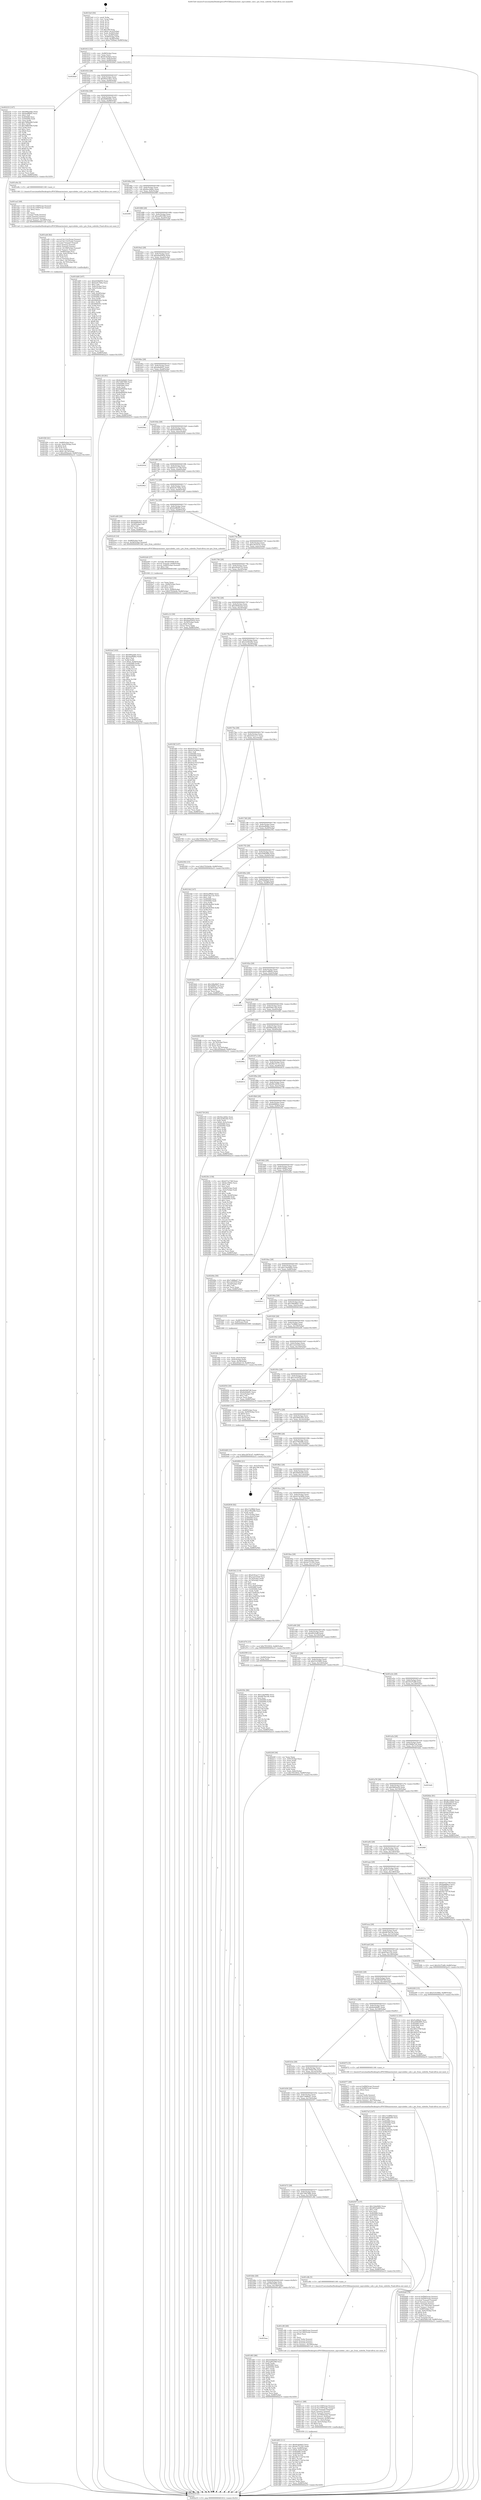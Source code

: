 digraph "0x4015e0" {
  label = "0x4015e0 (/mnt/c/Users/mathe/Desktop/tcc/POCII/binaries/extr_mpvsubdec_sub.c_pts_from_subtitle_Final-ollvm.out::main(0))"
  labelloc = "t"
  node[shape=record]

  Entry [label="",width=0.3,height=0.3,shape=circle,fillcolor=black,style=filled]
  "0x401612" [label="{
     0x401612 [32]\l
     | [instrs]\l
     &nbsp;&nbsp;0x401612 \<+6\>: mov -0x88(%rbp),%eax\l
     &nbsp;&nbsp;0x401618 \<+2\>: mov %eax,%ecx\l
     &nbsp;&nbsp;0x40161a \<+6\>: sub $0x8c4e9ab3,%ecx\l
     &nbsp;&nbsp;0x401620 \<+6\>: mov %eax,-0x8c(%rbp)\l
     &nbsp;&nbsp;0x401626 \<+6\>: mov %ecx,-0x90(%rbp)\l
     &nbsp;&nbsp;0x40162c \<+6\>: je 00000000004028a9 \<main+0x12c9\>\l
  }"]
  "0x4028a9" [label="{
     0x4028a9\l
  }", style=dashed]
  "0x401632" [label="{
     0x401632 [28]\l
     | [instrs]\l
     &nbsp;&nbsp;0x401632 \<+5\>: jmp 0000000000401637 \<main+0x57\>\l
     &nbsp;&nbsp;0x401637 \<+6\>: mov -0x8c(%rbp),%eax\l
     &nbsp;&nbsp;0x40163d \<+5\>: sub $0x943e18e1,%eax\l
     &nbsp;&nbsp;0x401642 \<+6\>: mov %eax,-0x94(%rbp)\l
     &nbsp;&nbsp;0x401648 \<+6\>: je 0000000000402233 \<main+0xc53\>\l
  }"]
  Exit [label="",width=0.3,height=0.3,shape=circle,fillcolor=black,style=filled,peripheries=2]
  "0x402233" [label="{
     0x402233 [147]\l
     | [instrs]\l
     &nbsp;&nbsp;0x402233 \<+5\>: mov $0xf48eadde,%eax\l
     &nbsp;&nbsp;0x402238 \<+5\>: mov $0xbe6ffe85,%ecx\l
     &nbsp;&nbsp;0x40223d \<+2\>: mov $0x1,%dl\l
     &nbsp;&nbsp;0x40223f \<+7\>: mov 0x405060,%esi\l
     &nbsp;&nbsp;0x402246 \<+7\>: mov 0x405064,%edi\l
     &nbsp;&nbsp;0x40224d \<+3\>: mov %esi,%r8d\l
     &nbsp;&nbsp;0x402250 \<+7\>: add $0x76f9e408,%r8d\l
     &nbsp;&nbsp;0x402257 \<+4\>: sub $0x1,%r8d\l
     &nbsp;&nbsp;0x40225b \<+7\>: sub $0x76f9e408,%r8d\l
     &nbsp;&nbsp;0x402262 \<+4\>: imul %r8d,%esi\l
     &nbsp;&nbsp;0x402266 \<+3\>: and $0x1,%esi\l
     &nbsp;&nbsp;0x402269 \<+3\>: cmp $0x0,%esi\l
     &nbsp;&nbsp;0x40226c \<+4\>: sete %r9b\l
     &nbsp;&nbsp;0x402270 \<+3\>: cmp $0xa,%edi\l
     &nbsp;&nbsp;0x402273 \<+4\>: setl %r10b\l
     &nbsp;&nbsp;0x402277 \<+3\>: mov %r9b,%r11b\l
     &nbsp;&nbsp;0x40227a \<+4\>: xor $0xff,%r11b\l
     &nbsp;&nbsp;0x40227e \<+3\>: mov %r10b,%bl\l
     &nbsp;&nbsp;0x402281 \<+3\>: xor $0xff,%bl\l
     &nbsp;&nbsp;0x402284 \<+3\>: xor $0x1,%dl\l
     &nbsp;&nbsp;0x402287 \<+3\>: mov %r11b,%r14b\l
     &nbsp;&nbsp;0x40228a \<+4\>: and $0xff,%r14b\l
     &nbsp;&nbsp;0x40228e \<+3\>: and %dl,%r9b\l
     &nbsp;&nbsp;0x402291 \<+3\>: mov %bl,%r15b\l
     &nbsp;&nbsp;0x402294 \<+4\>: and $0xff,%r15b\l
     &nbsp;&nbsp;0x402298 \<+3\>: and %dl,%r10b\l
     &nbsp;&nbsp;0x40229b \<+3\>: or %r9b,%r14b\l
     &nbsp;&nbsp;0x40229e \<+3\>: or %r10b,%r15b\l
     &nbsp;&nbsp;0x4022a1 \<+3\>: xor %r15b,%r14b\l
     &nbsp;&nbsp;0x4022a4 \<+3\>: or %bl,%r11b\l
     &nbsp;&nbsp;0x4022a7 \<+4\>: xor $0xff,%r11b\l
     &nbsp;&nbsp;0x4022ab \<+3\>: or $0x1,%dl\l
     &nbsp;&nbsp;0x4022ae \<+3\>: and %dl,%r11b\l
     &nbsp;&nbsp;0x4022b1 \<+3\>: or %r11b,%r14b\l
     &nbsp;&nbsp;0x4022b4 \<+4\>: test $0x1,%r14b\l
     &nbsp;&nbsp;0x4022b8 \<+3\>: cmovne %ecx,%eax\l
     &nbsp;&nbsp;0x4022bb \<+6\>: mov %eax,-0x88(%rbp)\l
     &nbsp;&nbsp;0x4022c1 \<+5\>: jmp 0000000000402a10 \<main+0x1430\>\l
  }"]
  "0x40164e" [label="{
     0x40164e [28]\l
     | [instrs]\l
     &nbsp;&nbsp;0x40164e \<+5\>: jmp 0000000000401653 \<main+0x73\>\l
     &nbsp;&nbsp;0x401653 \<+6\>: mov -0x8c(%rbp),%eax\l
     &nbsp;&nbsp;0x401659 \<+5\>: sub $0x9d96440c,%eax\l
     &nbsp;&nbsp;0x40165e \<+6\>: mov %eax,-0x98(%rbp)\l
     &nbsp;&nbsp;0x401664 \<+6\>: je 0000000000401e9e \<main+0x8be\>\l
  }"]
  "0x40259c" [label="{
     0x40259c [90]\l
     | [instrs]\l
     &nbsp;&nbsp;0x40259c \<+5\>: mov $0x124e9482,%ecx\l
     &nbsp;&nbsp;0x4025a1 \<+5\>: mov $0x6678a14b,%edx\l
     &nbsp;&nbsp;0x4025a6 \<+2\>: xor %esi,%esi\l
     &nbsp;&nbsp;0x4025a8 \<+8\>: mov 0x405060,%r8d\l
     &nbsp;&nbsp;0x4025b0 \<+8\>: mov 0x405064,%r9d\l
     &nbsp;&nbsp;0x4025b8 \<+3\>: sub $0x1,%esi\l
     &nbsp;&nbsp;0x4025bb \<+3\>: mov %r8d,%r10d\l
     &nbsp;&nbsp;0x4025be \<+3\>: add %esi,%r10d\l
     &nbsp;&nbsp;0x4025c1 \<+4\>: imul %r10d,%r8d\l
     &nbsp;&nbsp;0x4025c5 \<+4\>: and $0x1,%r8d\l
     &nbsp;&nbsp;0x4025c9 \<+4\>: cmp $0x0,%r8d\l
     &nbsp;&nbsp;0x4025cd \<+4\>: sete %r11b\l
     &nbsp;&nbsp;0x4025d1 \<+4\>: cmp $0xa,%r9d\l
     &nbsp;&nbsp;0x4025d5 \<+3\>: setl %bl\l
     &nbsp;&nbsp;0x4025d8 \<+3\>: mov %r11b,%r14b\l
     &nbsp;&nbsp;0x4025db \<+3\>: and %bl,%r14b\l
     &nbsp;&nbsp;0x4025de \<+3\>: xor %bl,%r11b\l
     &nbsp;&nbsp;0x4025e1 \<+3\>: or %r11b,%r14b\l
     &nbsp;&nbsp;0x4025e4 \<+4\>: test $0x1,%r14b\l
     &nbsp;&nbsp;0x4025e8 \<+3\>: cmovne %edx,%ecx\l
     &nbsp;&nbsp;0x4025eb \<+6\>: mov %ecx,-0x88(%rbp)\l
     &nbsp;&nbsp;0x4025f1 \<+5\>: jmp 0000000000402a10 \<main+0x1430\>\l
  }"]
  "0x401e9e" [label="{
     0x401e9e [5]\l
     | [instrs]\l
     &nbsp;&nbsp;0x401e9e \<+5\>: call 0000000000401160 \<next_i\>\l
     | [calls]\l
     &nbsp;&nbsp;0x401160 \{1\} (/mnt/c/Users/mathe/Desktop/tcc/POCII/binaries/extr_mpvsubdec_sub.c_pts_from_subtitle_Final-ollvm.out::next_i)\l
  }"]
  "0x40166a" [label="{
     0x40166a [28]\l
     | [instrs]\l
     &nbsp;&nbsp;0x40166a \<+5\>: jmp 000000000040166f \<main+0x8f\>\l
     &nbsp;&nbsp;0x40166f \<+6\>: mov -0x8c(%rbp),%eax\l
     &nbsp;&nbsp;0x401675 \<+5\>: sub $0x9eccb6dc,%eax\l
     &nbsp;&nbsp;0x40167a \<+6\>: mov %eax,-0x9c(%rbp)\l
     &nbsp;&nbsp;0x401680 \<+6\>: je 00000000004029f0 \<main+0x1410\>\l
  }"]
  "0x4024d6" [label="{
     0x4024d6 [15]\l
     | [instrs]\l
     &nbsp;&nbsp;0x4024d6 \<+10\>: movl $0xc26761d7,-0x88(%rbp)\l
     &nbsp;&nbsp;0x4024e0 \<+5\>: jmp 0000000000402a10 \<main+0x1430\>\l
  }"]
  "0x4029f0" [label="{
     0x4029f0\l
  }", style=dashed]
  "0x401686" [label="{
     0x401686 [28]\l
     | [instrs]\l
     &nbsp;&nbsp;0x401686 \<+5\>: jmp 000000000040168b \<main+0xab\>\l
     &nbsp;&nbsp;0x40168b \<+6\>: mov -0x8c(%rbp),%eax\l
     &nbsp;&nbsp;0x401691 \<+5\>: sub $0xaaf02368,%eax\l
     &nbsp;&nbsp;0x401696 \<+6\>: mov %eax,-0xa0(%rbp)\l
     &nbsp;&nbsp;0x40169c \<+6\>: je 0000000000401dd9 \<main+0x7f9\>\l
  }"]
  "0x4022ef" [label="{
     0x4022ef [163]\l
     | [instrs]\l
     &nbsp;&nbsp;0x4022ef \<+5\>: mov $0xf48eadde,%ecx\l
     &nbsp;&nbsp;0x4022f4 \<+5\>: mov $0xdaaf9dba,%edx\l
     &nbsp;&nbsp;0x4022f9 \<+3\>: mov $0x1,%sil\l
     &nbsp;&nbsp;0x4022fc \<+3\>: xor %r8d,%r8d\l
     &nbsp;&nbsp;0x4022ff \<+10\>: movl $0x0,-0x84(%rbp)\l
     &nbsp;&nbsp;0x402309 \<+8\>: mov 0x405060,%r9d\l
     &nbsp;&nbsp;0x402311 \<+8\>: mov 0x405064,%r10d\l
     &nbsp;&nbsp;0x402319 \<+4\>: sub $0x1,%r8d\l
     &nbsp;&nbsp;0x40231d \<+3\>: mov %r9d,%r11d\l
     &nbsp;&nbsp;0x402320 \<+3\>: add %r8d,%r11d\l
     &nbsp;&nbsp;0x402323 \<+4\>: imul %r11d,%r9d\l
     &nbsp;&nbsp;0x402327 \<+4\>: and $0x1,%r9d\l
     &nbsp;&nbsp;0x40232b \<+4\>: cmp $0x0,%r9d\l
     &nbsp;&nbsp;0x40232f \<+3\>: sete %bl\l
     &nbsp;&nbsp;0x402332 \<+4\>: cmp $0xa,%r10d\l
     &nbsp;&nbsp;0x402336 \<+4\>: setl %r14b\l
     &nbsp;&nbsp;0x40233a \<+3\>: mov %bl,%r15b\l
     &nbsp;&nbsp;0x40233d \<+4\>: xor $0xff,%r15b\l
     &nbsp;&nbsp;0x402341 \<+3\>: mov %r14b,%r12b\l
     &nbsp;&nbsp;0x402344 \<+4\>: xor $0xff,%r12b\l
     &nbsp;&nbsp;0x402348 \<+4\>: xor $0x0,%sil\l
     &nbsp;&nbsp;0x40234c \<+3\>: mov %r15b,%r13b\l
     &nbsp;&nbsp;0x40234f \<+4\>: and $0x0,%r13b\l
     &nbsp;&nbsp;0x402353 \<+3\>: and %sil,%bl\l
     &nbsp;&nbsp;0x402356 \<+3\>: mov %r12b,%dil\l
     &nbsp;&nbsp;0x402359 \<+4\>: and $0x0,%dil\l
     &nbsp;&nbsp;0x40235d \<+3\>: and %sil,%r14b\l
     &nbsp;&nbsp;0x402360 \<+3\>: or %bl,%r13b\l
     &nbsp;&nbsp;0x402363 \<+3\>: or %r14b,%dil\l
     &nbsp;&nbsp;0x402366 \<+3\>: xor %dil,%r13b\l
     &nbsp;&nbsp;0x402369 \<+3\>: or %r12b,%r15b\l
     &nbsp;&nbsp;0x40236c \<+4\>: xor $0xff,%r15b\l
     &nbsp;&nbsp;0x402370 \<+4\>: or $0x0,%sil\l
     &nbsp;&nbsp;0x402374 \<+3\>: and %sil,%r15b\l
     &nbsp;&nbsp;0x402377 \<+3\>: or %r15b,%r13b\l
     &nbsp;&nbsp;0x40237a \<+4\>: test $0x1,%r13b\l
     &nbsp;&nbsp;0x40237e \<+3\>: cmovne %edx,%ecx\l
     &nbsp;&nbsp;0x402381 \<+6\>: mov %ecx,-0x88(%rbp)\l
     &nbsp;&nbsp;0x402387 \<+6\>: mov %eax,-0x174(%rbp)\l
     &nbsp;&nbsp;0x40238d \<+5\>: jmp 0000000000402a10 \<main+0x1430\>\l
  }"]
  "0x401dd9" [label="{
     0x401dd9 [167]\l
     | [instrs]\l
     &nbsp;&nbsp;0x401dd9 \<+5\>: mov $0xb456b950,%eax\l
     &nbsp;&nbsp;0x401dde \<+5\>: mov $0xbc617b6a,%ecx\l
     &nbsp;&nbsp;0x401de3 \<+2\>: mov $0x1,%dl\l
     &nbsp;&nbsp;0x401de5 \<+3\>: mov -0x6c(%rbp),%esi\l
     &nbsp;&nbsp;0x401de8 \<+3\>: cmp -0x5c(%rbp),%esi\l
     &nbsp;&nbsp;0x401deb \<+4\>: setl %dil\l
     &nbsp;&nbsp;0x401def \<+4\>: and $0x1,%dil\l
     &nbsp;&nbsp;0x401df3 \<+4\>: mov %dil,-0x2f(%rbp)\l
     &nbsp;&nbsp;0x401df7 \<+7\>: mov 0x405060,%esi\l
     &nbsp;&nbsp;0x401dfe \<+8\>: mov 0x405064,%r8d\l
     &nbsp;&nbsp;0x401e06 \<+3\>: mov %esi,%r9d\l
     &nbsp;&nbsp;0x401e09 \<+7\>: add $0x94842fcc,%r9d\l
     &nbsp;&nbsp;0x401e10 \<+4\>: sub $0x1,%r9d\l
     &nbsp;&nbsp;0x401e14 \<+7\>: sub $0x94842fcc,%r9d\l
     &nbsp;&nbsp;0x401e1b \<+4\>: imul %r9d,%esi\l
     &nbsp;&nbsp;0x401e1f \<+3\>: and $0x1,%esi\l
     &nbsp;&nbsp;0x401e22 \<+3\>: cmp $0x0,%esi\l
     &nbsp;&nbsp;0x401e25 \<+4\>: sete %dil\l
     &nbsp;&nbsp;0x401e29 \<+4\>: cmp $0xa,%r8d\l
     &nbsp;&nbsp;0x401e2d \<+4\>: setl %r10b\l
     &nbsp;&nbsp;0x401e31 \<+3\>: mov %dil,%r11b\l
     &nbsp;&nbsp;0x401e34 \<+4\>: xor $0xff,%r11b\l
     &nbsp;&nbsp;0x401e38 \<+3\>: mov %r10b,%bl\l
     &nbsp;&nbsp;0x401e3b \<+3\>: xor $0xff,%bl\l
     &nbsp;&nbsp;0x401e3e \<+3\>: xor $0x1,%dl\l
     &nbsp;&nbsp;0x401e41 \<+3\>: mov %r11b,%r14b\l
     &nbsp;&nbsp;0x401e44 \<+4\>: and $0xff,%r14b\l
     &nbsp;&nbsp;0x401e48 \<+3\>: and %dl,%dil\l
     &nbsp;&nbsp;0x401e4b \<+3\>: mov %bl,%r15b\l
     &nbsp;&nbsp;0x401e4e \<+4\>: and $0xff,%r15b\l
     &nbsp;&nbsp;0x401e52 \<+3\>: and %dl,%r10b\l
     &nbsp;&nbsp;0x401e55 \<+3\>: or %dil,%r14b\l
     &nbsp;&nbsp;0x401e58 \<+3\>: or %r10b,%r15b\l
     &nbsp;&nbsp;0x401e5b \<+3\>: xor %r15b,%r14b\l
     &nbsp;&nbsp;0x401e5e \<+3\>: or %bl,%r11b\l
     &nbsp;&nbsp;0x401e61 \<+4\>: xor $0xff,%r11b\l
     &nbsp;&nbsp;0x401e65 \<+3\>: or $0x1,%dl\l
     &nbsp;&nbsp;0x401e68 \<+3\>: and %dl,%r11b\l
     &nbsp;&nbsp;0x401e6b \<+3\>: or %r11b,%r14b\l
     &nbsp;&nbsp;0x401e6e \<+4\>: test $0x1,%r14b\l
     &nbsp;&nbsp;0x401e72 \<+3\>: cmovne %ecx,%eax\l
     &nbsp;&nbsp;0x401e75 \<+6\>: mov %eax,-0x88(%rbp)\l
     &nbsp;&nbsp;0x401e7b \<+5\>: jmp 0000000000402a10 \<main+0x1430\>\l
  }"]
  "0x4016a2" [label="{
     0x4016a2 [28]\l
     | [instrs]\l
     &nbsp;&nbsp;0x4016a2 \<+5\>: jmp 00000000004016a7 \<main+0xc7\>\l
     &nbsp;&nbsp;0x4016a7 \<+6\>: mov -0x8c(%rbp),%eax\l
     &nbsp;&nbsp;0x4016ad \<+5\>: sub $0xaba05924,%eax\l
     &nbsp;&nbsp;0x4016b2 \<+6\>: mov %eax,-0xa4(%rbp)\l
     &nbsp;&nbsp;0x4016b8 \<+6\>: je 0000000000401c30 \<main+0x650\>\l
  }"]
  "0x4022d4" [label="{
     0x4022d4 [27]\l
     | [instrs]\l
     &nbsp;&nbsp;0x4022d4 \<+10\>: movabs $0x4030d6,%rdi\l
     &nbsp;&nbsp;0x4022de \<+5\>: movsd %xmm0,-0x80(%rbp)\l
     &nbsp;&nbsp;0x4022e3 \<+5\>: movsd -0x80(%rbp),%xmm0\l
     &nbsp;&nbsp;0x4022e8 \<+2\>: mov $0x1,%al\l
     &nbsp;&nbsp;0x4022ea \<+5\>: call 0000000000401040 \<printf@plt\>\l
     | [calls]\l
     &nbsp;&nbsp;0x401040 \{1\} (unknown)\l
  }"]
  "0x401c30" [label="{
     0x401c30 [91]\l
     | [instrs]\l
     &nbsp;&nbsp;0x401c30 \<+5\>: mov $0x8c4e9ab3,%eax\l
     &nbsp;&nbsp;0x401c35 \<+5\>: mov $0x7df4766b,%ecx\l
     &nbsp;&nbsp;0x401c3a \<+7\>: mov 0x405060,%edx\l
     &nbsp;&nbsp;0x401c41 \<+7\>: mov 0x405064,%esi\l
     &nbsp;&nbsp;0x401c48 \<+2\>: mov %edx,%edi\l
     &nbsp;&nbsp;0x401c4a \<+6\>: add $0x6e80b93b,%edi\l
     &nbsp;&nbsp;0x401c50 \<+3\>: sub $0x1,%edi\l
     &nbsp;&nbsp;0x401c53 \<+6\>: sub $0x6e80b93b,%edi\l
     &nbsp;&nbsp;0x401c59 \<+3\>: imul %edi,%edx\l
     &nbsp;&nbsp;0x401c5c \<+3\>: and $0x1,%edx\l
     &nbsp;&nbsp;0x401c5f \<+3\>: cmp $0x0,%edx\l
     &nbsp;&nbsp;0x401c62 \<+4\>: sete %r8b\l
     &nbsp;&nbsp;0x401c66 \<+3\>: cmp $0xa,%esi\l
     &nbsp;&nbsp;0x401c69 \<+4\>: setl %r9b\l
     &nbsp;&nbsp;0x401c6d \<+3\>: mov %r8b,%r10b\l
     &nbsp;&nbsp;0x401c70 \<+3\>: and %r9b,%r10b\l
     &nbsp;&nbsp;0x401c73 \<+3\>: xor %r9b,%r8b\l
     &nbsp;&nbsp;0x401c76 \<+3\>: or %r8b,%r10b\l
     &nbsp;&nbsp;0x401c79 \<+4\>: test $0x1,%r10b\l
     &nbsp;&nbsp;0x401c7d \<+3\>: cmovne %ecx,%eax\l
     &nbsp;&nbsp;0x401c80 \<+6\>: mov %eax,-0x88(%rbp)\l
     &nbsp;&nbsp;0x401c86 \<+5\>: jmp 0000000000402a10 \<main+0x1430\>\l
  }"]
  "0x4016be" [label="{
     0x4016be [28]\l
     | [instrs]\l
     &nbsp;&nbsp;0x4016be \<+5\>: jmp 00000000004016c3 \<main+0xe3\>\l
     &nbsp;&nbsp;0x4016c3 \<+6\>: mov -0x8c(%rbp),%eax\l
     &nbsp;&nbsp;0x4016c9 \<+5\>: sub $0xafa4fd21,%eax\l
     &nbsp;&nbsp;0x4016ce \<+6\>: mov %eax,-0xa8(%rbp)\l
     &nbsp;&nbsp;0x4016d4 \<+6\>: je 00000000004029dc \<main+0x13fc\>\l
  }"]
  "0x4020a8" [label="{
     0x4020a8 [78]\l
     | [instrs]\l
     &nbsp;&nbsp;0x4020a8 \<+8\>: movsd 0xf58(%rip),%xmm1\l
     &nbsp;&nbsp;0x4020b0 \<+8\>: movsd 0xf58(%rip),%xmm2\l
     &nbsp;&nbsp;0x4020b8 \<+4\>: cvtss2sd %xmm0,%xmm0\l
     &nbsp;&nbsp;0x4020bc \<+4\>: divsd %xmm2,%xmm0\l
     &nbsp;&nbsp;0x4020c0 \<+4\>: addsd %xmm0,%xmm1\l
     &nbsp;&nbsp;0x4020c4 \<+8\>: movsd -0x170(%rbp),%xmm0\l
     &nbsp;&nbsp;0x4020cc \<+4\>: mulsd %xmm1,%xmm0\l
     &nbsp;&nbsp;0x4020d0 \<+4\>: mov -0x68(%rbp),%rsi\l
     &nbsp;&nbsp;0x4020d4 \<+4\>: movslq -0x6c(%rbp),%rdi\l
     &nbsp;&nbsp;0x4020d8 \<+4\>: shl $0x4,%rdi\l
     &nbsp;&nbsp;0x4020dc \<+3\>: add %rdi,%rsi\l
     &nbsp;&nbsp;0x4020df \<+4\>: mov 0x8(%rsi),%rsi\l
     &nbsp;&nbsp;0x4020e3 \<+4\>: movsd %xmm0,(%rsi)\l
     &nbsp;&nbsp;0x4020e7 \<+10\>: movl $0xf3d0c140,-0x88(%rbp)\l
     &nbsp;&nbsp;0x4020f1 \<+5\>: jmp 0000000000402a10 \<main+0x1430\>\l
  }"]
  "0x4029dc" [label="{
     0x4029dc\l
  }", style=dashed]
  "0x4016da" [label="{
     0x4016da [28]\l
     | [instrs]\l
     &nbsp;&nbsp;0x4016da \<+5\>: jmp 00000000004016df \<main+0xff\>\l
     &nbsp;&nbsp;0x4016df \<+6\>: mov -0x8c(%rbp),%eax\l
     &nbsp;&nbsp;0x4016e5 \<+5\>: sub $0xb456b950,%eax\l
     &nbsp;&nbsp;0x4016ea \<+6\>: mov %eax,-0xac(%rbp)\l
     &nbsp;&nbsp;0x4016f0 \<+6\>: je 000000000040293d \<main+0x135d\>\l
  }"]
  "0x402077" [label="{
     0x402077 [49]\l
     | [instrs]\l
     &nbsp;&nbsp;0x402077 \<+8\>: movsd 0xf99(%rip),%xmm0\l
     &nbsp;&nbsp;0x40207f \<+8\>: movsd 0xf99(%rip),%xmm1\l
     &nbsp;&nbsp;0x402087 \<+5\>: mov $0x2,%ecx\l
     &nbsp;&nbsp;0x40208c \<+1\>: cltd\l
     &nbsp;&nbsp;0x40208d \<+2\>: idiv %ecx\l
     &nbsp;&nbsp;0x40208f \<+4\>: cvtsi2sd %edx,%xmm2\l
     &nbsp;&nbsp;0x402093 \<+4\>: mulsd %xmm2,%xmm1\l
     &nbsp;&nbsp;0x402097 \<+4\>: addsd %xmm0,%xmm1\l
     &nbsp;&nbsp;0x40209b \<+8\>: movsd %xmm1,-0x170(%rbp)\l
     &nbsp;&nbsp;0x4020a3 \<+5\>: call 00000000004011a0 \<next_f\>\l
     | [calls]\l
     &nbsp;&nbsp;0x4011a0 \{1\} (/mnt/c/Users/mathe/Desktop/tcc/POCII/binaries/extr_mpvsubdec_sub.c_pts_from_subtitle_Final-ollvm.out::next_f)\l
  }"]
  "0x40293d" [label="{
     0x40293d\l
  }", style=dashed]
  "0x4016f6" [label="{
     0x4016f6 [28]\l
     | [instrs]\l
     &nbsp;&nbsp;0x4016f6 \<+5\>: jmp 00000000004016fb \<main+0x11b\>\l
     &nbsp;&nbsp;0x4016fb \<+6\>: mov -0x8c(%rbp),%eax\l
     &nbsp;&nbsp;0x401701 \<+5\>: sub $0xb57a17d9,%eax\l
     &nbsp;&nbsp;0x401706 \<+6\>: mov %eax,-0xb0(%rbp)\l
     &nbsp;&nbsp;0x40170c \<+6\>: je 00000000004029b2 \<main+0x13d2\>\l
  }"]
  "0x401f26" [label="{
     0x401f26 [41]\l
     | [instrs]\l
     &nbsp;&nbsp;0x401f26 \<+4\>: mov -0x68(%rbp),%rsi\l
     &nbsp;&nbsp;0x401f2a \<+4\>: movslq -0x6c(%rbp),%rdi\l
     &nbsp;&nbsp;0x401f2e \<+4\>: shl $0x4,%rdi\l
     &nbsp;&nbsp;0x401f32 \<+3\>: add %rdi,%rsi\l
     &nbsp;&nbsp;0x401f35 \<+4\>: mov %rax,0x8(%rsi)\l
     &nbsp;&nbsp;0x401f39 \<+7\>: movl $0x0,-0x74(%rbp)\l
     &nbsp;&nbsp;0x401f40 \<+10\>: movl $0xc859aea4,-0x88(%rbp)\l
     &nbsp;&nbsp;0x401f4a \<+5\>: jmp 0000000000402a10 \<main+0x1430\>\l
  }"]
  "0x4029b2" [label="{
     0x4029b2\l
  }", style=dashed]
  "0x401712" [label="{
     0x401712 [28]\l
     | [instrs]\l
     &nbsp;&nbsp;0x401712 \<+5\>: jmp 0000000000401717 \<main+0x137\>\l
     &nbsp;&nbsp;0x401717 \<+6\>: mov -0x8c(%rbp),%eax\l
     &nbsp;&nbsp;0x40171d \<+5\>: sub $0xbc617b6a,%eax\l
     &nbsp;&nbsp;0x401722 \<+6\>: mov %eax,-0xb4(%rbp)\l
     &nbsp;&nbsp;0x401728 \<+6\>: je 0000000000401e80 \<main+0x8a0\>\l
  }"]
  "0x401ed4" [label="{
     0x401ed4 [82]\l
     | [instrs]\l
     &nbsp;&nbsp;0x401ed4 \<+8\>: movsd 0x112c(%rip),%xmm1\l
     &nbsp;&nbsp;0x401edc \<+8\>: movsd 0x112c(%rip),%xmm2\l
     &nbsp;&nbsp;0x401ee4 \<+4\>: cvtss2sd %xmm0,%xmm0\l
     &nbsp;&nbsp;0x401ee8 \<+4\>: divsd %xmm2,%xmm0\l
     &nbsp;&nbsp;0x401eec \<+4\>: addsd %xmm0,%xmm1\l
     &nbsp;&nbsp;0x401ef0 \<+8\>: movsd -0x168(%rbp),%xmm0\l
     &nbsp;&nbsp;0x401ef8 \<+4\>: mulsd %xmm1,%xmm0\l
     &nbsp;&nbsp;0x401efc \<+4\>: mov -0x68(%rbp),%rsi\l
     &nbsp;&nbsp;0x401f00 \<+4\>: movslq -0x6c(%rbp),%rdi\l
     &nbsp;&nbsp;0x401f04 \<+4\>: shl $0x4,%rdi\l
     &nbsp;&nbsp;0x401f08 \<+3\>: add %rdi,%rsi\l
     &nbsp;&nbsp;0x401f0b \<+4\>: movsd %xmm0,(%rsi)\l
     &nbsp;&nbsp;0x401f0f \<+7\>: movl $0x1,-0x70(%rbp)\l
     &nbsp;&nbsp;0x401f16 \<+4\>: movslq -0x70(%rbp),%rsi\l
     &nbsp;&nbsp;0x401f1a \<+4\>: shl $0x3,%rsi\l
     &nbsp;&nbsp;0x401f1e \<+3\>: mov %rsi,%rdi\l
     &nbsp;&nbsp;0x401f21 \<+5\>: call 0000000000401050 \<malloc@plt\>\l
     | [calls]\l
     &nbsp;&nbsp;0x401050 \{1\} (unknown)\l
  }"]
  "0x401e80" [label="{
     0x401e80 [30]\l
     | [instrs]\l
     &nbsp;&nbsp;0x401e80 \<+5\>: mov $0x943e18e1,%eax\l
     &nbsp;&nbsp;0x401e85 \<+5\>: mov $0x9d96440c,%ecx\l
     &nbsp;&nbsp;0x401e8a \<+3\>: mov -0x2f(%rbp),%dl\l
     &nbsp;&nbsp;0x401e8d \<+3\>: test $0x1,%dl\l
     &nbsp;&nbsp;0x401e90 \<+3\>: cmovne %ecx,%eax\l
     &nbsp;&nbsp;0x401e93 \<+6\>: mov %eax,-0x88(%rbp)\l
     &nbsp;&nbsp;0x401e99 \<+5\>: jmp 0000000000402a10 \<main+0x1430\>\l
  }"]
  "0x40172e" [label="{
     0x40172e [28]\l
     | [instrs]\l
     &nbsp;&nbsp;0x40172e \<+5\>: jmp 0000000000401733 \<main+0x153\>\l
     &nbsp;&nbsp;0x401733 \<+6\>: mov -0x8c(%rbp),%eax\l
     &nbsp;&nbsp;0x401739 \<+5\>: sub $0xbe6ffe85,%eax\l
     &nbsp;&nbsp;0x40173e \<+6\>: mov %eax,-0xb8(%rbp)\l
     &nbsp;&nbsp;0x401744 \<+6\>: je 00000000004022c6 \<main+0xce6\>\l
  }"]
  "0x401ea3" [label="{
     0x401ea3 [49]\l
     | [instrs]\l
     &nbsp;&nbsp;0x401ea3 \<+8\>: movsd 0x116d(%rip),%xmm0\l
     &nbsp;&nbsp;0x401eab \<+8\>: movsd 0x116d(%rip),%xmm1\l
     &nbsp;&nbsp;0x401eb3 \<+5\>: mov $0x2,%ecx\l
     &nbsp;&nbsp;0x401eb8 \<+1\>: cltd\l
     &nbsp;&nbsp;0x401eb9 \<+2\>: idiv %ecx\l
     &nbsp;&nbsp;0x401ebb \<+4\>: cvtsi2sd %edx,%xmm2\l
     &nbsp;&nbsp;0x401ebf \<+4\>: mulsd %xmm2,%xmm1\l
     &nbsp;&nbsp;0x401ec3 \<+4\>: addsd %xmm0,%xmm1\l
     &nbsp;&nbsp;0x401ec7 \<+8\>: movsd %xmm1,-0x168(%rbp)\l
     &nbsp;&nbsp;0x401ecf \<+5\>: call 00000000004011a0 \<next_f\>\l
     | [calls]\l
     &nbsp;&nbsp;0x4011a0 \{1\} (/mnt/c/Users/mathe/Desktop/tcc/POCII/binaries/extr_mpvsubdec_sub.c_pts_from_subtitle_Final-ollvm.out::next_f)\l
  }"]
  "0x4022c6" [label="{
     0x4022c6 [14]\l
     | [instrs]\l
     &nbsp;&nbsp;0x4022c6 \<+4\>: mov -0x68(%rbp),%rdi\l
     &nbsp;&nbsp;0x4022ca \<+5\>: movsd -0x58(%rbp),%xmm0\l
     &nbsp;&nbsp;0x4022cf \<+5\>: call 00000000004013b0 \<pts_from_subtitle\>\l
     | [calls]\l
     &nbsp;&nbsp;0x4013b0 \{1\} (/mnt/c/Users/mathe/Desktop/tcc/POCII/binaries/extr_mpvsubdec_sub.c_pts_from_subtitle_Final-ollvm.out::pts_from_subtitle)\l
  }"]
  "0x40174a" [label="{
     0x40174a [28]\l
     | [instrs]\l
     &nbsp;&nbsp;0x40174a \<+5\>: jmp 000000000040174f \<main+0x16f\>\l
     &nbsp;&nbsp;0x40174f \<+6\>: mov -0x8c(%rbp),%eax\l
     &nbsp;&nbsp;0x401755 \<+5\>: sub $0xc26761d7,%eax\l
     &nbsp;&nbsp;0x40175a \<+6\>: mov %eax,-0xbc(%rbp)\l
     &nbsp;&nbsp;0x401760 \<+6\>: je 00000000004024e5 \<main+0xf05\>\l
  }"]
  "0x401baa" [label="{
     0x401baa\l
  }", style=dashed]
  "0x4024e5" [label="{
     0x4024e5 [34]\l
     | [instrs]\l
     &nbsp;&nbsp;0x4024e5 \<+2\>: xor %eax,%eax\l
     &nbsp;&nbsp;0x4024e7 \<+6\>: mov -0x84(%rbp),%ecx\l
     &nbsp;&nbsp;0x4024ed \<+3\>: sub $0x1,%eax\l
     &nbsp;&nbsp;0x4024f0 \<+2\>: sub %eax,%ecx\l
     &nbsp;&nbsp;0x4024f2 \<+6\>: mov %ecx,-0x84(%rbp)\l
     &nbsp;&nbsp;0x4024f8 \<+10\>: movl $0x57b5de9e,-0x88(%rbp)\l
     &nbsp;&nbsp;0x402502 \<+5\>: jmp 0000000000402a10 \<main+0x1430\>\l
  }"]
  "0x401766" [label="{
     0x401766 [28]\l
     | [instrs]\l
     &nbsp;&nbsp;0x401766 \<+5\>: jmp 000000000040176b \<main+0x18b\>\l
     &nbsp;&nbsp;0x40176b \<+6\>: mov -0x8c(%rbp),%eax\l
     &nbsp;&nbsp;0x401771 \<+5\>: sub $0xc65eb133,%eax\l
     &nbsp;&nbsp;0x401776 \<+6\>: mov %eax,-0xc0(%rbp)\l
     &nbsp;&nbsp;0x40177c \<+6\>: je 0000000000401c12 \<main+0x632\>\l
  }"]
  "0x401d83" [label="{
     0x401d83 [86]\l
     | [instrs]\l
     &nbsp;&nbsp;0x401d83 \<+5\>: mov $0xb456b950,%eax\l
     &nbsp;&nbsp;0x401d88 \<+5\>: mov $0xaaf02368,%ecx\l
     &nbsp;&nbsp;0x401d8d \<+2\>: xor %edx,%edx\l
     &nbsp;&nbsp;0x401d8f \<+7\>: mov 0x405060,%esi\l
     &nbsp;&nbsp;0x401d96 \<+7\>: mov 0x405064,%edi\l
     &nbsp;&nbsp;0x401d9d \<+3\>: sub $0x1,%edx\l
     &nbsp;&nbsp;0x401da0 \<+3\>: mov %esi,%r8d\l
     &nbsp;&nbsp;0x401da3 \<+3\>: add %edx,%r8d\l
     &nbsp;&nbsp;0x401da6 \<+4\>: imul %r8d,%esi\l
     &nbsp;&nbsp;0x401daa \<+3\>: and $0x1,%esi\l
     &nbsp;&nbsp;0x401dad \<+3\>: cmp $0x0,%esi\l
     &nbsp;&nbsp;0x401db0 \<+4\>: sete %r9b\l
     &nbsp;&nbsp;0x401db4 \<+3\>: cmp $0xa,%edi\l
     &nbsp;&nbsp;0x401db7 \<+4\>: setl %r10b\l
     &nbsp;&nbsp;0x401dbb \<+3\>: mov %r9b,%r11b\l
     &nbsp;&nbsp;0x401dbe \<+3\>: and %r10b,%r11b\l
     &nbsp;&nbsp;0x401dc1 \<+3\>: xor %r10b,%r9b\l
     &nbsp;&nbsp;0x401dc4 \<+3\>: or %r9b,%r11b\l
     &nbsp;&nbsp;0x401dc7 \<+4\>: test $0x1,%r11b\l
     &nbsp;&nbsp;0x401dcb \<+3\>: cmovne %ecx,%eax\l
     &nbsp;&nbsp;0x401dce \<+6\>: mov %eax,-0x88(%rbp)\l
     &nbsp;&nbsp;0x401dd4 \<+5\>: jmp 0000000000402a10 \<main+0x1430\>\l
  }"]
  "0x401c12" [label="{
     0x401c12 [30]\l
     | [instrs]\l
     &nbsp;&nbsp;0x401c12 \<+5\>: mov $0x26f4a502,%eax\l
     &nbsp;&nbsp;0x401c17 \<+5\>: mov $0xaba05924,%ecx\l
     &nbsp;&nbsp;0x401c1c \<+3\>: mov -0x34(%rbp),%edx\l
     &nbsp;&nbsp;0x401c1f \<+3\>: cmp $0x0,%edx\l
     &nbsp;&nbsp;0x401c22 \<+3\>: cmove %ecx,%eax\l
     &nbsp;&nbsp;0x401c25 \<+6\>: mov %eax,-0x88(%rbp)\l
     &nbsp;&nbsp;0x401c2b \<+5\>: jmp 0000000000402a10 \<main+0x1430\>\l
  }"]
  "0x401782" [label="{
     0x401782 [28]\l
     | [instrs]\l
     &nbsp;&nbsp;0x401782 \<+5\>: jmp 0000000000401787 \<main+0x1a7\>\l
     &nbsp;&nbsp;0x401787 \<+6\>: mov -0x8c(%rbp),%eax\l
     &nbsp;&nbsp;0x40178d \<+5\>: sub $0xc859aea4,%eax\l
     &nbsp;&nbsp;0x401792 \<+6\>: mov %eax,-0xc4(%rbp)\l
     &nbsp;&nbsp;0x401798 \<+6\>: je 0000000000401f4f \<main+0x96f\>\l
  }"]
  "0x401d05" [label="{
     0x401d05 [111]\l
     | [instrs]\l
     &nbsp;&nbsp;0x401d05 \<+5\>: mov $0x8c4e9ab3,%ecx\l
     &nbsp;&nbsp;0x401d0a \<+5\>: mov $0x4a751242,%edx\l
     &nbsp;&nbsp;0x401d0f \<+4\>: mov %rax,-0x68(%rbp)\l
     &nbsp;&nbsp;0x401d13 \<+7\>: movl $0x0,-0x6c(%rbp)\l
     &nbsp;&nbsp;0x401d1a \<+8\>: mov 0x405060,%r8d\l
     &nbsp;&nbsp;0x401d22 \<+8\>: mov 0x405064,%r9d\l
     &nbsp;&nbsp;0x401d2a \<+3\>: mov %r8d,%r10d\l
     &nbsp;&nbsp;0x401d2d \<+7\>: add $0x36a717ef,%r10d\l
     &nbsp;&nbsp;0x401d34 \<+4\>: sub $0x1,%r10d\l
     &nbsp;&nbsp;0x401d38 \<+7\>: sub $0x36a717ef,%r10d\l
     &nbsp;&nbsp;0x401d3f \<+4\>: imul %r10d,%r8d\l
     &nbsp;&nbsp;0x401d43 \<+4\>: and $0x1,%r8d\l
     &nbsp;&nbsp;0x401d47 \<+4\>: cmp $0x0,%r8d\l
     &nbsp;&nbsp;0x401d4b \<+4\>: sete %r11b\l
     &nbsp;&nbsp;0x401d4f \<+4\>: cmp $0xa,%r9d\l
     &nbsp;&nbsp;0x401d53 \<+3\>: setl %bl\l
     &nbsp;&nbsp;0x401d56 \<+3\>: mov %r11b,%r14b\l
     &nbsp;&nbsp;0x401d59 \<+3\>: and %bl,%r14b\l
     &nbsp;&nbsp;0x401d5c \<+3\>: xor %bl,%r11b\l
     &nbsp;&nbsp;0x401d5f \<+3\>: or %r11b,%r14b\l
     &nbsp;&nbsp;0x401d62 \<+4\>: test $0x1,%r14b\l
     &nbsp;&nbsp;0x401d66 \<+3\>: cmovne %edx,%ecx\l
     &nbsp;&nbsp;0x401d69 \<+6\>: mov %ecx,-0x88(%rbp)\l
     &nbsp;&nbsp;0x401d6f \<+5\>: jmp 0000000000402a10 \<main+0x1430\>\l
  }"]
  "0x401f4f" [label="{
     0x401f4f [147]\l
     | [instrs]\l
     &nbsp;&nbsp;0x401f4f \<+5\>: mov $0xd191ac17,%eax\l
     &nbsp;&nbsp;0x401f54 \<+5\>: mov $0x415e3604,%ecx\l
     &nbsp;&nbsp;0x401f59 \<+2\>: mov $0x1,%dl\l
     &nbsp;&nbsp;0x401f5b \<+7\>: mov 0x405060,%esi\l
     &nbsp;&nbsp;0x401f62 \<+7\>: mov 0x405064,%edi\l
     &nbsp;&nbsp;0x401f69 \<+3\>: mov %esi,%r8d\l
     &nbsp;&nbsp;0x401f6c \<+7\>: sub $0x91b1421f,%r8d\l
     &nbsp;&nbsp;0x401f73 \<+4\>: sub $0x1,%r8d\l
     &nbsp;&nbsp;0x401f77 \<+7\>: add $0x91b1421f,%r8d\l
     &nbsp;&nbsp;0x401f7e \<+4\>: imul %r8d,%esi\l
     &nbsp;&nbsp;0x401f82 \<+3\>: and $0x1,%esi\l
     &nbsp;&nbsp;0x401f85 \<+3\>: cmp $0x0,%esi\l
     &nbsp;&nbsp;0x401f88 \<+4\>: sete %r9b\l
     &nbsp;&nbsp;0x401f8c \<+3\>: cmp $0xa,%edi\l
     &nbsp;&nbsp;0x401f8f \<+4\>: setl %r10b\l
     &nbsp;&nbsp;0x401f93 \<+3\>: mov %r9b,%r11b\l
     &nbsp;&nbsp;0x401f96 \<+4\>: xor $0xff,%r11b\l
     &nbsp;&nbsp;0x401f9a \<+3\>: mov %r10b,%bl\l
     &nbsp;&nbsp;0x401f9d \<+3\>: xor $0xff,%bl\l
     &nbsp;&nbsp;0x401fa0 \<+3\>: xor $0x1,%dl\l
     &nbsp;&nbsp;0x401fa3 \<+3\>: mov %r11b,%r14b\l
     &nbsp;&nbsp;0x401fa6 \<+4\>: and $0xff,%r14b\l
     &nbsp;&nbsp;0x401faa \<+3\>: and %dl,%r9b\l
     &nbsp;&nbsp;0x401fad \<+3\>: mov %bl,%r15b\l
     &nbsp;&nbsp;0x401fb0 \<+4\>: and $0xff,%r15b\l
     &nbsp;&nbsp;0x401fb4 \<+3\>: and %dl,%r10b\l
     &nbsp;&nbsp;0x401fb7 \<+3\>: or %r9b,%r14b\l
     &nbsp;&nbsp;0x401fba \<+3\>: or %r10b,%r15b\l
     &nbsp;&nbsp;0x401fbd \<+3\>: xor %r15b,%r14b\l
     &nbsp;&nbsp;0x401fc0 \<+3\>: or %bl,%r11b\l
     &nbsp;&nbsp;0x401fc3 \<+4\>: xor $0xff,%r11b\l
     &nbsp;&nbsp;0x401fc7 \<+3\>: or $0x1,%dl\l
     &nbsp;&nbsp;0x401fca \<+3\>: and %dl,%r11b\l
     &nbsp;&nbsp;0x401fcd \<+3\>: or %r11b,%r14b\l
     &nbsp;&nbsp;0x401fd0 \<+4\>: test $0x1,%r14b\l
     &nbsp;&nbsp;0x401fd4 \<+3\>: cmovne %ecx,%eax\l
     &nbsp;&nbsp;0x401fd7 \<+6\>: mov %eax,-0x88(%rbp)\l
     &nbsp;&nbsp;0x401fdd \<+5\>: jmp 0000000000402a10 \<main+0x1430\>\l
  }"]
  "0x40179e" [label="{
     0x40179e [28]\l
     | [instrs]\l
     &nbsp;&nbsp;0x40179e \<+5\>: jmp 00000000004017a3 \<main+0x1c3\>\l
     &nbsp;&nbsp;0x4017a3 \<+6\>: mov -0x8c(%rbp),%eax\l
     &nbsp;&nbsp;0x4017a9 \<+5\>: sub $0xcb382e92,%eax\l
     &nbsp;&nbsp;0x4017ae \<+6\>: mov %eax,-0xc8(%rbp)\l
     &nbsp;&nbsp;0x4017b4 \<+6\>: je 0000000000402796 \<main+0x11b6\>\l
  }"]
  "0x401cc1" [label="{
     0x401cc1 [68]\l
     | [instrs]\l
     &nbsp;&nbsp;0x401cc1 \<+8\>: movsd 0x133f(%rip),%xmm1\l
     &nbsp;&nbsp;0x401cc9 \<+8\>: movsd 0x133f(%rip),%xmm2\l
     &nbsp;&nbsp;0x401cd1 \<+4\>: cvtss2sd %xmm0,%xmm0\l
     &nbsp;&nbsp;0x401cd5 \<+4\>: divsd %xmm2,%xmm0\l
     &nbsp;&nbsp;0x401cd9 \<+4\>: addsd %xmm0,%xmm1\l
     &nbsp;&nbsp;0x401cdd \<+8\>: movsd -0x160(%rbp),%xmm0\l
     &nbsp;&nbsp;0x401ce5 \<+4\>: mulsd %xmm1,%xmm0\l
     &nbsp;&nbsp;0x401ce9 \<+5\>: movsd %xmm0,-0x58(%rbp)\l
     &nbsp;&nbsp;0x401cee \<+7\>: movl $0x1,-0x5c(%rbp)\l
     &nbsp;&nbsp;0x401cf5 \<+4\>: movslq -0x5c(%rbp),%rsi\l
     &nbsp;&nbsp;0x401cf9 \<+4\>: shl $0x4,%rsi\l
     &nbsp;&nbsp;0x401cfd \<+3\>: mov %rsi,%rdi\l
     &nbsp;&nbsp;0x401d00 \<+5\>: call 0000000000401050 \<malloc@plt\>\l
     | [calls]\l
     &nbsp;&nbsp;0x401050 \{1\} (unknown)\l
  }"]
  "0x402796" [label="{
     0x402796 [15]\l
     | [instrs]\l
     &nbsp;&nbsp;0x402796 \<+10\>: movl $0x795be79a,-0x88(%rbp)\l
     &nbsp;&nbsp;0x4027a0 \<+5\>: jmp 0000000000402a10 \<main+0x1430\>\l
  }"]
  "0x4017ba" [label="{
     0x4017ba [28]\l
     | [instrs]\l
     &nbsp;&nbsp;0x4017ba \<+5\>: jmp 00000000004017bf \<main+0x1df\>\l
     &nbsp;&nbsp;0x4017bf \<+6\>: mov -0x8c(%rbp),%eax\l
     &nbsp;&nbsp;0x4017c5 \<+5\>: sub $0xd191ac17,%eax\l
     &nbsp;&nbsp;0x4017ca \<+6\>: mov %eax,-0xcc(%rbp)\l
     &nbsp;&nbsp;0x4017d0 \<+6\>: je 000000000040294c \<main+0x136c\>\l
  }"]
  "0x401c90" [label="{
     0x401c90 [49]\l
     | [instrs]\l
     &nbsp;&nbsp;0x401c90 \<+8\>: movsd 0x1380(%rip),%xmm0\l
     &nbsp;&nbsp;0x401c98 \<+8\>: movsd 0x1380(%rip),%xmm1\l
     &nbsp;&nbsp;0x401ca0 \<+5\>: mov $0x2,%ecx\l
     &nbsp;&nbsp;0x401ca5 \<+1\>: cltd\l
     &nbsp;&nbsp;0x401ca6 \<+2\>: idiv %ecx\l
     &nbsp;&nbsp;0x401ca8 \<+4\>: cvtsi2sd %edx,%xmm2\l
     &nbsp;&nbsp;0x401cac \<+4\>: mulsd %xmm2,%xmm1\l
     &nbsp;&nbsp;0x401cb0 \<+4\>: addsd %xmm0,%xmm1\l
     &nbsp;&nbsp;0x401cb4 \<+8\>: movsd %xmm1,-0x160(%rbp)\l
     &nbsp;&nbsp;0x401cbc \<+5\>: call 00000000004011a0 \<next_f\>\l
     | [calls]\l
     &nbsp;&nbsp;0x4011a0 \{1\} (/mnt/c/Users/mathe/Desktop/tcc/POCII/binaries/extr_mpvsubdec_sub.c_pts_from_subtitle_Final-ollvm.out::next_f)\l
  }"]
  "0x40294c" [label="{
     0x40294c\l
  }", style=dashed]
  "0x4017d6" [label="{
     0x4017d6 [28]\l
     | [instrs]\l
     &nbsp;&nbsp;0x4017d6 \<+5\>: jmp 00000000004017db \<main+0x1fb\>\l
     &nbsp;&nbsp;0x4017db \<+6\>: mov -0x8c(%rbp),%eax\l
     &nbsp;&nbsp;0x4017e1 \<+5\>: sub $0xdaaf9dba,%eax\l
     &nbsp;&nbsp;0x4017e6 \<+6\>: mov %eax,-0xd0(%rbp)\l
     &nbsp;&nbsp;0x4017ec \<+6\>: je 0000000000402392 \<main+0xdb2\>\l
  }"]
  "0x401b8e" [label="{
     0x401b8e [28]\l
     | [instrs]\l
     &nbsp;&nbsp;0x401b8e \<+5\>: jmp 0000000000401b93 \<main+0x5b3\>\l
     &nbsp;&nbsp;0x401b93 \<+6\>: mov -0x8c(%rbp),%eax\l
     &nbsp;&nbsp;0x401b99 \<+5\>: sub $0x7f533932,%eax\l
     &nbsp;&nbsp;0x401b9e \<+6\>: mov %eax,-0x158(%rbp)\l
     &nbsp;&nbsp;0x401ba4 \<+6\>: je 0000000000401d83 \<main+0x7a3\>\l
  }"]
  "0x402392" [label="{
     0x402392 [15]\l
     | [instrs]\l
     &nbsp;&nbsp;0x402392 \<+10\>: movl $0x57b5de9e,-0x88(%rbp)\l
     &nbsp;&nbsp;0x40239c \<+5\>: jmp 0000000000402a10 \<main+0x1430\>\l
  }"]
  "0x4017f2" [label="{
     0x4017f2 [28]\l
     | [instrs]\l
     &nbsp;&nbsp;0x4017f2 \<+5\>: jmp 00000000004017f7 \<main+0x217\>\l
     &nbsp;&nbsp;0x4017f7 \<+6\>: mov -0x8c(%rbp),%eax\l
     &nbsp;&nbsp;0x4017fd \<+5\>: sub $0xe5082894,%eax\l
     &nbsp;&nbsp;0x401802 \<+6\>: mov %eax,-0xd4(%rbp)\l
     &nbsp;&nbsp;0x401808 \<+6\>: je 000000000040216d \<main+0xb8d\>\l
  }"]
  "0x401c8b" [label="{
     0x401c8b [5]\l
     | [instrs]\l
     &nbsp;&nbsp;0x401c8b \<+5\>: call 0000000000401160 \<next_i\>\l
     | [calls]\l
     &nbsp;&nbsp;0x401160 \{1\} (/mnt/c/Users/mathe/Desktop/tcc/POCII/binaries/extr_mpvsubdec_sub.c_pts_from_subtitle_Final-ollvm.out::next_i)\l
  }"]
  "0x40216d" [label="{
     0x40216d [147]\l
     | [instrs]\l
     &nbsp;&nbsp;0x40216d \<+5\>: mov $0xf1e8fbd2,%eax\l
     &nbsp;&nbsp;0x402172 \<+5\>: mov $0x67dec12a,%ecx\l
     &nbsp;&nbsp;0x402177 \<+2\>: mov $0x1,%dl\l
     &nbsp;&nbsp;0x402179 \<+7\>: mov 0x405060,%esi\l
     &nbsp;&nbsp;0x402180 \<+7\>: mov 0x405064,%edi\l
     &nbsp;&nbsp;0x402187 \<+3\>: mov %esi,%r8d\l
     &nbsp;&nbsp;0x40218a \<+7\>: sub $0x49c8e004,%r8d\l
     &nbsp;&nbsp;0x402191 \<+4\>: sub $0x1,%r8d\l
     &nbsp;&nbsp;0x402195 \<+7\>: add $0x49c8e004,%r8d\l
     &nbsp;&nbsp;0x40219c \<+4\>: imul %r8d,%esi\l
     &nbsp;&nbsp;0x4021a0 \<+3\>: and $0x1,%esi\l
     &nbsp;&nbsp;0x4021a3 \<+3\>: cmp $0x0,%esi\l
     &nbsp;&nbsp;0x4021a6 \<+4\>: sete %r9b\l
     &nbsp;&nbsp;0x4021aa \<+3\>: cmp $0xa,%edi\l
     &nbsp;&nbsp;0x4021ad \<+4\>: setl %r10b\l
     &nbsp;&nbsp;0x4021b1 \<+3\>: mov %r9b,%r11b\l
     &nbsp;&nbsp;0x4021b4 \<+4\>: xor $0xff,%r11b\l
     &nbsp;&nbsp;0x4021b8 \<+3\>: mov %r10b,%bl\l
     &nbsp;&nbsp;0x4021bb \<+3\>: xor $0xff,%bl\l
     &nbsp;&nbsp;0x4021be \<+3\>: xor $0x0,%dl\l
     &nbsp;&nbsp;0x4021c1 \<+3\>: mov %r11b,%r14b\l
     &nbsp;&nbsp;0x4021c4 \<+4\>: and $0x0,%r14b\l
     &nbsp;&nbsp;0x4021c8 \<+3\>: and %dl,%r9b\l
     &nbsp;&nbsp;0x4021cb \<+3\>: mov %bl,%r15b\l
     &nbsp;&nbsp;0x4021ce \<+4\>: and $0x0,%r15b\l
     &nbsp;&nbsp;0x4021d2 \<+3\>: and %dl,%r10b\l
     &nbsp;&nbsp;0x4021d5 \<+3\>: or %r9b,%r14b\l
     &nbsp;&nbsp;0x4021d8 \<+3\>: or %r10b,%r15b\l
     &nbsp;&nbsp;0x4021db \<+3\>: xor %r15b,%r14b\l
     &nbsp;&nbsp;0x4021de \<+3\>: or %bl,%r11b\l
     &nbsp;&nbsp;0x4021e1 \<+4\>: xor $0xff,%r11b\l
     &nbsp;&nbsp;0x4021e5 \<+3\>: or $0x0,%dl\l
     &nbsp;&nbsp;0x4021e8 \<+3\>: and %dl,%r11b\l
     &nbsp;&nbsp;0x4021eb \<+3\>: or %r11b,%r14b\l
     &nbsp;&nbsp;0x4021ee \<+4\>: test $0x1,%r14b\l
     &nbsp;&nbsp;0x4021f2 \<+3\>: cmovne %ecx,%eax\l
     &nbsp;&nbsp;0x4021f5 \<+6\>: mov %eax,-0x88(%rbp)\l
     &nbsp;&nbsp;0x4021fb \<+5\>: jmp 0000000000402a10 \<main+0x1430\>\l
  }"]
  "0x40180e" [label="{
     0x40180e [28]\l
     | [instrs]\l
     &nbsp;&nbsp;0x40180e \<+5\>: jmp 0000000000401813 \<main+0x233\>\l
     &nbsp;&nbsp;0x401813 \<+6\>: mov -0x8c(%rbp),%eax\l
     &nbsp;&nbsp;0x401819 \<+5\>: sub $0xe750f4ad,%eax\l
     &nbsp;&nbsp;0x40181e \<+6\>: mov %eax,-0xd8(%rbp)\l
     &nbsp;&nbsp;0x401824 \<+6\>: je 0000000000401bb4 \<main+0x5d4\>\l
  }"]
  "0x401b72" [label="{
     0x401b72 [28]\l
     | [instrs]\l
     &nbsp;&nbsp;0x401b72 \<+5\>: jmp 0000000000401b77 \<main+0x597\>\l
     &nbsp;&nbsp;0x401b77 \<+6\>: mov -0x8c(%rbp),%eax\l
     &nbsp;&nbsp;0x401b7d \<+5\>: sub $0x7df4766b,%eax\l
     &nbsp;&nbsp;0x401b82 \<+6\>: mov %eax,-0x154(%rbp)\l
     &nbsp;&nbsp;0x401b88 \<+6\>: je 0000000000401c8b \<main+0x6ab\>\l
  }"]
  "0x401bb4" [label="{
     0x401bb4 [30]\l
     | [instrs]\l
     &nbsp;&nbsp;0x401bb4 \<+5\>: mov $0x168e86d7,%eax\l
     &nbsp;&nbsp;0x401bb9 \<+5\>: mov $0x5688a7c8,%ecx\l
     &nbsp;&nbsp;0x401bbe \<+3\>: mov -0x38(%rbp),%edx\l
     &nbsp;&nbsp;0x401bc1 \<+3\>: cmp $0x2,%edx\l
     &nbsp;&nbsp;0x401bc4 \<+3\>: cmovne %ecx,%eax\l
     &nbsp;&nbsp;0x401bc7 \<+6\>: mov %eax,-0x88(%rbp)\l
     &nbsp;&nbsp;0x401bcd \<+5\>: jmp 0000000000402a10 \<main+0x1430\>\l
  }"]
  "0x40182a" [label="{
     0x40182a [28]\l
     | [instrs]\l
     &nbsp;&nbsp;0x40182a \<+5\>: jmp 000000000040182f \<main+0x24f\>\l
     &nbsp;&nbsp;0x40182f \<+6\>: mov -0x8c(%rbp),%eax\l
     &nbsp;&nbsp;0x401835 \<+5\>: sub $0xf1e8fbd2,%eax\l
     &nbsp;&nbsp;0x40183a \<+6\>: mov %eax,-0xdc(%rbp)\l
     &nbsp;&nbsp;0x401840 \<+6\>: je 000000000040295b \<main+0x137b\>\l
  }"]
  "0x402a10" [label="{
     0x402a10 [5]\l
     | [instrs]\l
     &nbsp;&nbsp;0x402a10 \<+5\>: jmp 0000000000401612 \<main+0x32\>\l
  }"]
  "0x4015e0" [label="{
     0x4015e0 [50]\l
     | [instrs]\l
     &nbsp;&nbsp;0x4015e0 \<+1\>: push %rbp\l
     &nbsp;&nbsp;0x4015e1 \<+3\>: mov %rsp,%rbp\l
     &nbsp;&nbsp;0x4015e4 \<+2\>: push %r15\l
     &nbsp;&nbsp;0x4015e6 \<+2\>: push %r14\l
     &nbsp;&nbsp;0x4015e8 \<+2\>: push %r13\l
     &nbsp;&nbsp;0x4015ea \<+2\>: push %r12\l
     &nbsp;&nbsp;0x4015ec \<+1\>: push %rbx\l
     &nbsp;&nbsp;0x4015ed \<+7\>: sub $0x168,%rsp\l
     &nbsp;&nbsp;0x4015f4 \<+7\>: movl $0x0,-0x3c(%rbp)\l
     &nbsp;&nbsp;0x4015fb \<+3\>: mov %edi,-0x40(%rbp)\l
     &nbsp;&nbsp;0x4015fe \<+4\>: mov %rsi,-0x48(%rbp)\l
     &nbsp;&nbsp;0x401602 \<+3\>: mov -0x40(%rbp),%edi\l
     &nbsp;&nbsp;0x401605 \<+3\>: mov %edi,-0x38(%rbp)\l
     &nbsp;&nbsp;0x401608 \<+10\>: movl $0xe750f4ad,-0x88(%rbp)\l
  }"]
  "0x402507" [label="{
     0x402507 [137]\l
     | [instrs]\l
     &nbsp;&nbsp;0x402507 \<+5\>: mov $0x124e9482,%eax\l
     &nbsp;&nbsp;0x40250c \<+5\>: mov $0x4f523e8f,%ecx\l
     &nbsp;&nbsp;0x402511 \<+2\>: mov $0x1,%dl\l
     &nbsp;&nbsp;0x402513 \<+2\>: xor %esi,%esi\l
     &nbsp;&nbsp;0x402515 \<+7\>: mov 0x405060,%edi\l
     &nbsp;&nbsp;0x40251c \<+8\>: mov 0x405064,%r8d\l
     &nbsp;&nbsp;0x402524 \<+3\>: sub $0x1,%esi\l
     &nbsp;&nbsp;0x402527 \<+3\>: mov %edi,%r9d\l
     &nbsp;&nbsp;0x40252a \<+3\>: add %esi,%r9d\l
     &nbsp;&nbsp;0x40252d \<+4\>: imul %r9d,%edi\l
     &nbsp;&nbsp;0x402531 \<+3\>: and $0x1,%edi\l
     &nbsp;&nbsp;0x402534 \<+3\>: cmp $0x0,%edi\l
     &nbsp;&nbsp;0x402537 \<+4\>: sete %r10b\l
     &nbsp;&nbsp;0x40253b \<+4\>: cmp $0xa,%r8d\l
     &nbsp;&nbsp;0x40253f \<+4\>: setl %r11b\l
     &nbsp;&nbsp;0x402543 \<+3\>: mov %r10b,%bl\l
     &nbsp;&nbsp;0x402546 \<+3\>: xor $0xff,%bl\l
     &nbsp;&nbsp;0x402549 \<+3\>: mov %r11b,%r14b\l
     &nbsp;&nbsp;0x40254c \<+4\>: xor $0xff,%r14b\l
     &nbsp;&nbsp;0x402550 \<+3\>: xor $0x0,%dl\l
     &nbsp;&nbsp;0x402553 \<+3\>: mov %bl,%r15b\l
     &nbsp;&nbsp;0x402556 \<+4\>: and $0x0,%r15b\l
     &nbsp;&nbsp;0x40255a \<+3\>: and %dl,%r10b\l
     &nbsp;&nbsp;0x40255d \<+3\>: mov %r14b,%r12b\l
     &nbsp;&nbsp;0x402560 \<+4\>: and $0x0,%r12b\l
     &nbsp;&nbsp;0x402564 \<+3\>: and %dl,%r11b\l
     &nbsp;&nbsp;0x402567 \<+3\>: or %r10b,%r15b\l
     &nbsp;&nbsp;0x40256a \<+3\>: or %r11b,%r12b\l
     &nbsp;&nbsp;0x40256d \<+3\>: xor %r12b,%r15b\l
     &nbsp;&nbsp;0x402570 \<+3\>: or %r14b,%bl\l
     &nbsp;&nbsp;0x402573 \<+3\>: xor $0xff,%bl\l
     &nbsp;&nbsp;0x402576 \<+3\>: or $0x0,%dl\l
     &nbsp;&nbsp;0x402579 \<+2\>: and %dl,%bl\l
     &nbsp;&nbsp;0x40257b \<+3\>: or %bl,%r15b\l
     &nbsp;&nbsp;0x40257e \<+4\>: test $0x1,%r15b\l
     &nbsp;&nbsp;0x402582 \<+3\>: cmovne %ecx,%eax\l
     &nbsp;&nbsp;0x402585 \<+6\>: mov %eax,-0x88(%rbp)\l
     &nbsp;&nbsp;0x40258b \<+5\>: jmp 0000000000402a10 \<main+0x1430\>\l
  }"]
  "0x40295b" [label="{
     0x40295b\l
  }", style=dashed]
  "0x401846" [label="{
     0x401846 [28]\l
     | [instrs]\l
     &nbsp;&nbsp;0x401846 \<+5\>: jmp 000000000040184b \<main+0x26b\>\l
     &nbsp;&nbsp;0x40184b \<+6\>: mov -0x8c(%rbp),%eax\l
     &nbsp;&nbsp;0x401851 \<+5\>: sub $0xf3d0c140,%eax\l
     &nbsp;&nbsp;0x401856 \<+6\>: mov %eax,-0xe0(%rbp)\l
     &nbsp;&nbsp;0x40185c \<+6\>: je 00000000004020f6 \<main+0xb16\>\l
  }"]
  "0x401b56" [label="{
     0x401b56 [28]\l
     | [instrs]\l
     &nbsp;&nbsp;0x401b56 \<+5\>: jmp 0000000000401b5b \<main+0x57b\>\l
     &nbsp;&nbsp;0x401b5b \<+6\>: mov -0x8c(%rbp),%eax\l
     &nbsp;&nbsp;0x401b61 \<+5\>: sub $0x7c688a47,%eax\l
     &nbsp;&nbsp;0x401b66 \<+6\>: mov %eax,-0x150(%rbp)\l
     &nbsp;&nbsp;0x401b6c \<+6\>: je 0000000000402507 \<main+0xf27\>\l
  }"]
  "0x4020f6" [label="{
     0x4020f6 [28]\l
     | [instrs]\l
     &nbsp;&nbsp;0x4020f6 \<+2\>: xor %eax,%eax\l
     &nbsp;&nbsp;0x4020f8 \<+3\>: mov -0x74(%rbp),%ecx\l
     &nbsp;&nbsp;0x4020fb \<+3\>: sub $0x1,%eax\l
     &nbsp;&nbsp;0x4020fe \<+2\>: sub %eax,%ecx\l
     &nbsp;&nbsp;0x402100 \<+3\>: mov %ecx,-0x74(%rbp)\l
     &nbsp;&nbsp;0x402103 \<+10\>: movl $0xc859aea4,-0x88(%rbp)\l
     &nbsp;&nbsp;0x40210d \<+5\>: jmp 0000000000402a10 \<main+0x1430\>\l
  }"]
  "0x401862" [label="{
     0x401862 [28]\l
     | [instrs]\l
     &nbsp;&nbsp;0x401862 \<+5\>: jmp 0000000000401867 \<main+0x287\>\l
     &nbsp;&nbsp;0x401867 \<+6\>: mov -0x8c(%rbp),%eax\l
     &nbsp;&nbsp;0x40186d \<+5\>: sub $0xf48eadde,%eax\l
     &nbsp;&nbsp;0x401872 \<+6\>: mov %eax,-0xe4(%rbp)\l
     &nbsp;&nbsp;0x401878 \<+6\>: je 000000000040296a \<main+0x138a\>\l
  }"]
  "0x4027a5" [label="{
     0x4027a5 [147]\l
     | [instrs]\l
     &nbsp;&nbsp;0x4027a5 \<+5\>: mov $0x17e5ffdd,%eax\l
     &nbsp;&nbsp;0x4027aa \<+5\>: mov $0x2bbf3e00,%ecx\l
     &nbsp;&nbsp;0x4027af \<+2\>: mov $0x1,%dl\l
     &nbsp;&nbsp;0x4027b1 \<+7\>: mov 0x405060,%esi\l
     &nbsp;&nbsp;0x4027b8 \<+7\>: mov 0x405064,%edi\l
     &nbsp;&nbsp;0x4027bf \<+3\>: mov %esi,%r8d\l
     &nbsp;&nbsp;0x4027c2 \<+7\>: add $0x8430ea0c,%r8d\l
     &nbsp;&nbsp;0x4027c9 \<+4\>: sub $0x1,%r8d\l
     &nbsp;&nbsp;0x4027cd \<+7\>: sub $0x8430ea0c,%r8d\l
     &nbsp;&nbsp;0x4027d4 \<+4\>: imul %r8d,%esi\l
     &nbsp;&nbsp;0x4027d8 \<+3\>: and $0x1,%esi\l
     &nbsp;&nbsp;0x4027db \<+3\>: cmp $0x0,%esi\l
     &nbsp;&nbsp;0x4027de \<+4\>: sete %r9b\l
     &nbsp;&nbsp;0x4027e2 \<+3\>: cmp $0xa,%edi\l
     &nbsp;&nbsp;0x4027e5 \<+4\>: setl %r10b\l
     &nbsp;&nbsp;0x4027e9 \<+3\>: mov %r9b,%r11b\l
     &nbsp;&nbsp;0x4027ec \<+4\>: xor $0xff,%r11b\l
     &nbsp;&nbsp;0x4027f0 \<+3\>: mov %r10b,%bl\l
     &nbsp;&nbsp;0x4027f3 \<+3\>: xor $0xff,%bl\l
     &nbsp;&nbsp;0x4027f6 \<+3\>: xor $0x0,%dl\l
     &nbsp;&nbsp;0x4027f9 \<+3\>: mov %r11b,%r14b\l
     &nbsp;&nbsp;0x4027fc \<+4\>: and $0x0,%r14b\l
     &nbsp;&nbsp;0x402800 \<+3\>: and %dl,%r9b\l
     &nbsp;&nbsp;0x402803 \<+3\>: mov %bl,%r15b\l
     &nbsp;&nbsp;0x402806 \<+4\>: and $0x0,%r15b\l
     &nbsp;&nbsp;0x40280a \<+3\>: and %dl,%r10b\l
     &nbsp;&nbsp;0x40280d \<+3\>: or %r9b,%r14b\l
     &nbsp;&nbsp;0x402810 \<+3\>: or %r10b,%r15b\l
     &nbsp;&nbsp;0x402813 \<+3\>: xor %r15b,%r14b\l
     &nbsp;&nbsp;0x402816 \<+3\>: or %bl,%r11b\l
     &nbsp;&nbsp;0x402819 \<+4\>: xor $0xff,%r11b\l
     &nbsp;&nbsp;0x40281d \<+3\>: or $0x0,%dl\l
     &nbsp;&nbsp;0x402820 \<+3\>: and %dl,%r11b\l
     &nbsp;&nbsp;0x402823 \<+3\>: or %r11b,%r14b\l
     &nbsp;&nbsp;0x402826 \<+4\>: test $0x1,%r14b\l
     &nbsp;&nbsp;0x40282a \<+3\>: cmovne %ecx,%eax\l
     &nbsp;&nbsp;0x40282d \<+6\>: mov %eax,-0x88(%rbp)\l
     &nbsp;&nbsp;0x402833 \<+5\>: jmp 0000000000402a10 \<main+0x1430\>\l
  }"]
  "0x40296a" [label="{
     0x40296a\l
  }", style=dashed]
  "0x40187e" [label="{
     0x40187e [28]\l
     | [instrs]\l
     &nbsp;&nbsp;0x40187e \<+5\>: jmp 0000000000401883 \<main+0x2a3\>\l
     &nbsp;&nbsp;0x401883 \<+6\>: mov -0x8c(%rbp),%eax\l
     &nbsp;&nbsp;0x401889 \<+5\>: sub $0xf6a74115,%eax\l
     &nbsp;&nbsp;0x40188e \<+6\>: mov %eax,-0xe8(%rbp)\l
     &nbsp;&nbsp;0x401894 \<+6\>: je 0000000000402614 \<main+0x1034\>\l
  }"]
  "0x401b3a" [label="{
     0x401b3a [28]\l
     | [instrs]\l
     &nbsp;&nbsp;0x401b3a \<+5\>: jmp 0000000000401b3f \<main+0x55f\>\l
     &nbsp;&nbsp;0x401b3f \<+6\>: mov -0x8c(%rbp),%eax\l
     &nbsp;&nbsp;0x401b45 \<+5\>: sub $0x795be79a,%eax\l
     &nbsp;&nbsp;0x401b4a \<+6\>: mov %eax,-0x14c(%rbp)\l
     &nbsp;&nbsp;0x401b50 \<+6\>: je 00000000004027a5 \<main+0x11c5\>\l
  }"]
  "0x402614" [label="{
     0x402614\l
  }", style=dashed]
  "0x40189a" [label="{
     0x40189a [28]\l
     | [instrs]\l
     &nbsp;&nbsp;0x40189a \<+5\>: jmp 000000000040189f \<main+0x2bf\>\l
     &nbsp;&nbsp;0x40189f \<+6\>: mov -0x8c(%rbp),%eax\l
     &nbsp;&nbsp;0x4018a5 \<+5\>: sub $0xf6c24f26,%eax\l
     &nbsp;&nbsp;0x4018aa \<+6\>: mov %eax,-0xec(%rbp)\l
     &nbsp;&nbsp;0x4018b0 \<+6\>: je 0000000000402739 \<main+0x1159\>\l
  }"]
  "0x402072" [label="{
     0x402072 [5]\l
     | [instrs]\l
     &nbsp;&nbsp;0x402072 \<+5\>: call 0000000000401160 \<next_i\>\l
     | [calls]\l
     &nbsp;&nbsp;0x401160 \{1\} (/mnt/c/Users/mathe/Desktop/tcc/POCII/binaries/extr_mpvsubdec_sub.c_pts_from_subtitle_Final-ollvm.out::next_i)\l
  }"]
  "0x402739" [label="{
     0x402739 [93]\l
     | [instrs]\l
     &nbsp;&nbsp;0x402739 \<+5\>: mov $0x9eccb6dc,%eax\l
     &nbsp;&nbsp;0x40273e \<+5\>: mov $0xcb382e92,%ecx\l
     &nbsp;&nbsp;0x402743 \<+2\>: xor %edx,%edx\l
     &nbsp;&nbsp;0x402745 \<+7\>: movl $0x0,-0x3c(%rbp)\l
     &nbsp;&nbsp;0x40274c \<+7\>: mov 0x405060,%esi\l
     &nbsp;&nbsp;0x402753 \<+7\>: mov 0x405064,%edi\l
     &nbsp;&nbsp;0x40275a \<+3\>: sub $0x1,%edx\l
     &nbsp;&nbsp;0x40275d \<+3\>: mov %esi,%r8d\l
     &nbsp;&nbsp;0x402760 \<+3\>: add %edx,%r8d\l
     &nbsp;&nbsp;0x402763 \<+4\>: imul %r8d,%esi\l
     &nbsp;&nbsp;0x402767 \<+3\>: and $0x1,%esi\l
     &nbsp;&nbsp;0x40276a \<+3\>: cmp $0x0,%esi\l
     &nbsp;&nbsp;0x40276d \<+4\>: sete %r9b\l
     &nbsp;&nbsp;0x402771 \<+3\>: cmp $0xa,%edi\l
     &nbsp;&nbsp;0x402774 \<+4\>: setl %r10b\l
     &nbsp;&nbsp;0x402778 \<+3\>: mov %r9b,%r11b\l
     &nbsp;&nbsp;0x40277b \<+3\>: and %r10b,%r11b\l
     &nbsp;&nbsp;0x40277e \<+3\>: xor %r10b,%r9b\l
     &nbsp;&nbsp;0x402781 \<+3\>: or %r9b,%r11b\l
     &nbsp;&nbsp;0x402784 \<+4\>: test $0x1,%r11b\l
     &nbsp;&nbsp;0x402788 \<+3\>: cmovne %ecx,%eax\l
     &nbsp;&nbsp;0x40278b \<+6\>: mov %eax,-0x88(%rbp)\l
     &nbsp;&nbsp;0x402791 \<+5\>: jmp 0000000000402a10 \<main+0x1430\>\l
  }"]
  "0x4018b6" [label="{
     0x4018b6 [28]\l
     | [instrs]\l
     &nbsp;&nbsp;0x4018b6 \<+5\>: jmp 00000000004018bb \<main+0x2db\>\l
     &nbsp;&nbsp;0x4018bb \<+6\>: mov -0x8c(%rbp),%eax\l
     &nbsp;&nbsp;0x4018c1 \<+5\>: sub $0xfa6889ce,%eax\l
     &nbsp;&nbsp;0x4018c6 \<+6\>: mov %eax,-0xf0(%rbp)\l
     &nbsp;&nbsp;0x4018cc \<+6\>: je 00000000004023fc \<main+0xe1c\>\l
  }"]
  "0x401b1e" [label="{
     0x401b1e [28]\l
     | [instrs]\l
     &nbsp;&nbsp;0x401b1e \<+5\>: jmp 0000000000401b23 \<main+0x543\>\l
     &nbsp;&nbsp;0x401b23 \<+6\>: mov -0x8c(%rbp),%eax\l
     &nbsp;&nbsp;0x401b29 \<+5\>: sub $0x6e0dddf1,%eax\l
     &nbsp;&nbsp;0x401b2e \<+6\>: mov %eax,-0x148(%rbp)\l
     &nbsp;&nbsp;0x401b34 \<+6\>: je 0000000000402072 \<main+0xa92\>\l
  }"]
  "0x4023fc" [label="{
     0x4023fc [158]\l
     | [instrs]\l
     &nbsp;&nbsp;0x4023fc \<+5\>: mov $0xb57a17d9,%eax\l
     &nbsp;&nbsp;0x402401 \<+5\>: mov $0xbc16942,%ecx\l
     &nbsp;&nbsp;0x402406 \<+2\>: mov $0x1,%dl\l
     &nbsp;&nbsp;0x402408 \<+2\>: xor %esi,%esi\l
     &nbsp;&nbsp;0x40240a \<+6\>: mov -0x84(%rbp),%edi\l
     &nbsp;&nbsp;0x402410 \<+3\>: cmp -0x5c(%rbp),%edi\l
     &nbsp;&nbsp;0x402413 \<+4\>: setl %r8b\l
     &nbsp;&nbsp;0x402417 \<+4\>: and $0x1,%r8b\l
     &nbsp;&nbsp;0x40241b \<+4\>: mov %r8b,-0x2d(%rbp)\l
     &nbsp;&nbsp;0x40241f \<+7\>: mov 0x405060,%edi\l
     &nbsp;&nbsp;0x402426 \<+8\>: mov 0x405064,%r9d\l
     &nbsp;&nbsp;0x40242e \<+3\>: sub $0x1,%esi\l
     &nbsp;&nbsp;0x402431 \<+3\>: mov %edi,%r10d\l
     &nbsp;&nbsp;0x402434 \<+3\>: add %esi,%r10d\l
     &nbsp;&nbsp;0x402437 \<+4\>: imul %r10d,%edi\l
     &nbsp;&nbsp;0x40243b \<+3\>: and $0x1,%edi\l
     &nbsp;&nbsp;0x40243e \<+3\>: cmp $0x0,%edi\l
     &nbsp;&nbsp;0x402441 \<+4\>: sete %r8b\l
     &nbsp;&nbsp;0x402445 \<+4\>: cmp $0xa,%r9d\l
     &nbsp;&nbsp;0x402449 \<+4\>: setl %r11b\l
     &nbsp;&nbsp;0x40244d \<+3\>: mov %r8b,%bl\l
     &nbsp;&nbsp;0x402450 \<+3\>: xor $0xff,%bl\l
     &nbsp;&nbsp;0x402453 \<+3\>: mov %r11b,%r14b\l
     &nbsp;&nbsp;0x402456 \<+4\>: xor $0xff,%r14b\l
     &nbsp;&nbsp;0x40245a \<+3\>: xor $0x1,%dl\l
     &nbsp;&nbsp;0x40245d \<+3\>: mov %bl,%r15b\l
     &nbsp;&nbsp;0x402460 \<+4\>: and $0xff,%r15b\l
     &nbsp;&nbsp;0x402464 \<+3\>: and %dl,%r8b\l
     &nbsp;&nbsp;0x402467 \<+3\>: mov %r14b,%r12b\l
     &nbsp;&nbsp;0x40246a \<+4\>: and $0xff,%r12b\l
     &nbsp;&nbsp;0x40246e \<+3\>: and %dl,%r11b\l
     &nbsp;&nbsp;0x402471 \<+3\>: or %r8b,%r15b\l
     &nbsp;&nbsp;0x402474 \<+3\>: or %r11b,%r12b\l
     &nbsp;&nbsp;0x402477 \<+3\>: xor %r12b,%r15b\l
     &nbsp;&nbsp;0x40247a \<+3\>: or %r14b,%bl\l
     &nbsp;&nbsp;0x40247d \<+3\>: xor $0xff,%bl\l
     &nbsp;&nbsp;0x402480 \<+3\>: or $0x1,%dl\l
     &nbsp;&nbsp;0x402483 \<+2\>: and %dl,%bl\l
     &nbsp;&nbsp;0x402485 \<+3\>: or %bl,%r15b\l
     &nbsp;&nbsp;0x402488 \<+4\>: test $0x1,%r15b\l
     &nbsp;&nbsp;0x40248c \<+3\>: cmovne %ecx,%eax\l
     &nbsp;&nbsp;0x40248f \<+6\>: mov %eax,-0x88(%rbp)\l
     &nbsp;&nbsp;0x402495 \<+5\>: jmp 0000000000402a10 \<main+0x1430\>\l
  }"]
  "0x4018d2" [label="{
     0x4018d2 [28]\l
     | [instrs]\l
     &nbsp;&nbsp;0x4018d2 \<+5\>: jmp 00000000004018d7 \<main+0x2f7\>\l
     &nbsp;&nbsp;0x4018d7 \<+6\>: mov -0x8c(%rbp),%eax\l
     &nbsp;&nbsp;0x4018dd \<+5\>: sub $0xbc16942,%eax\l
     &nbsp;&nbsp;0x4018e2 \<+6\>: mov %eax,-0xf4(%rbp)\l
     &nbsp;&nbsp;0x4018e8 \<+6\>: je 000000000040249a \<main+0xeba\>\l
  }"]
  "0x402112" [label="{
     0x402112 [91]\l
     | [instrs]\l
     &nbsp;&nbsp;0x402112 \<+5\>: mov $0xf1e8fbd2,%eax\l
     &nbsp;&nbsp;0x402117 \<+5\>: mov $0xe5082894,%ecx\l
     &nbsp;&nbsp;0x40211c \<+7\>: mov 0x405060,%edx\l
     &nbsp;&nbsp;0x402123 \<+7\>: mov 0x405064,%esi\l
     &nbsp;&nbsp;0x40212a \<+2\>: mov %edx,%edi\l
     &nbsp;&nbsp;0x40212c \<+6\>: sub $0x365e379f,%edi\l
     &nbsp;&nbsp;0x402132 \<+3\>: sub $0x1,%edi\l
     &nbsp;&nbsp;0x402135 \<+6\>: add $0x365e379f,%edi\l
     &nbsp;&nbsp;0x40213b \<+3\>: imul %edi,%edx\l
     &nbsp;&nbsp;0x40213e \<+3\>: and $0x1,%edx\l
     &nbsp;&nbsp;0x402141 \<+3\>: cmp $0x0,%edx\l
     &nbsp;&nbsp;0x402144 \<+4\>: sete %r8b\l
     &nbsp;&nbsp;0x402148 \<+3\>: cmp $0xa,%esi\l
     &nbsp;&nbsp;0x40214b \<+4\>: setl %r9b\l
     &nbsp;&nbsp;0x40214f \<+3\>: mov %r8b,%r10b\l
     &nbsp;&nbsp;0x402152 \<+3\>: and %r9b,%r10b\l
     &nbsp;&nbsp;0x402155 \<+3\>: xor %r9b,%r8b\l
     &nbsp;&nbsp;0x402158 \<+3\>: or %r8b,%r10b\l
     &nbsp;&nbsp;0x40215b \<+4\>: test $0x1,%r10b\l
     &nbsp;&nbsp;0x40215f \<+3\>: cmovne %ecx,%eax\l
     &nbsp;&nbsp;0x402162 \<+6\>: mov %eax,-0x88(%rbp)\l
     &nbsp;&nbsp;0x402168 \<+5\>: jmp 0000000000402a10 \<main+0x1430\>\l
  }"]
  "0x40249a" [label="{
     0x40249a [30]\l
     | [instrs]\l
     &nbsp;&nbsp;0x40249a \<+5\>: mov $0x7c688a47,%eax\l
     &nbsp;&nbsp;0x40249f \<+5\>: mov $0x1ef1655f,%ecx\l
     &nbsp;&nbsp;0x4024a4 \<+3\>: mov -0x2d(%rbp),%dl\l
     &nbsp;&nbsp;0x4024a7 \<+3\>: test $0x1,%dl\l
     &nbsp;&nbsp;0x4024aa \<+3\>: cmovne %ecx,%eax\l
     &nbsp;&nbsp;0x4024ad \<+6\>: mov %eax,-0x88(%rbp)\l
     &nbsp;&nbsp;0x4024b3 \<+5\>: jmp 0000000000402a10 \<main+0x1430\>\l
  }"]
  "0x4018ee" [label="{
     0x4018ee [28]\l
     | [instrs]\l
     &nbsp;&nbsp;0x4018ee \<+5\>: jmp 00000000004018f3 \<main+0x313\>\l
     &nbsp;&nbsp;0x4018f3 \<+6\>: mov -0x8c(%rbp),%eax\l
     &nbsp;&nbsp;0x4018f9 \<+5\>: sub $0x124e9482,%eax\l
     &nbsp;&nbsp;0x4018fe \<+6\>: mov %eax,-0xf8(%rbp)\l
     &nbsp;&nbsp;0x401904 \<+6\>: je 00000000004029c1 \<main+0x13e1\>\l
  }"]
  "0x401b02" [label="{
     0x401b02 [28]\l
     | [instrs]\l
     &nbsp;&nbsp;0x401b02 \<+5\>: jmp 0000000000401b07 \<main+0x527\>\l
     &nbsp;&nbsp;0x401b07 \<+6\>: mov -0x8c(%rbp),%eax\l
     &nbsp;&nbsp;0x401b0d \<+5\>: sub $0x6b5b87d9,%eax\l
     &nbsp;&nbsp;0x401b12 \<+6\>: mov %eax,-0x144(%rbp)\l
     &nbsp;&nbsp;0x401b18 \<+6\>: je 0000000000402112 \<main+0xb32\>\l
  }"]
  "0x4029c1" [label="{
     0x4029c1\l
  }", style=dashed]
  "0x40190a" [label="{
     0x40190a [28]\l
     | [instrs]\l
     &nbsp;&nbsp;0x40190a \<+5\>: jmp 000000000040190f \<main+0x32f\>\l
     &nbsp;&nbsp;0x40190f \<+6\>: mov -0x8c(%rbp),%eax\l
     &nbsp;&nbsp;0x401915 \<+5\>: sub $0x168e86d7,%eax\l
     &nbsp;&nbsp;0x40191a \<+6\>: mov %eax,-0xfc(%rbp)\l
     &nbsp;&nbsp;0x401920 \<+6\>: je 0000000000401bed \<main+0x60d\>\l
  }"]
  "0x402200" [label="{
     0x402200 [15]\l
     | [instrs]\l
     &nbsp;&nbsp;0x402200 \<+10\>: movl $0x5101f482,-0x88(%rbp)\l
     &nbsp;&nbsp;0x40220a \<+5\>: jmp 0000000000402a10 \<main+0x1430\>\l
  }"]
  "0x401bed" [label="{
     0x401bed [13]\l
     | [instrs]\l
     &nbsp;&nbsp;0x401bed \<+4\>: mov -0x48(%rbp),%rax\l
     &nbsp;&nbsp;0x401bf1 \<+4\>: mov 0x8(%rax),%rdi\l
     &nbsp;&nbsp;0x401bf5 \<+5\>: call 0000000000401060 \<atoi@plt\>\l
     | [calls]\l
     &nbsp;&nbsp;0x401060 \{1\} (unknown)\l
  }"]
  "0x401926" [label="{
     0x401926 [28]\l
     | [instrs]\l
     &nbsp;&nbsp;0x401926 \<+5\>: jmp 000000000040192b \<main+0x34b\>\l
     &nbsp;&nbsp;0x40192b \<+6\>: mov -0x8c(%rbp),%eax\l
     &nbsp;&nbsp;0x401931 \<+5\>: sub $0x17e5ffdd,%eax\l
     &nbsp;&nbsp;0x401936 \<+6\>: mov %eax,-0x100(%rbp)\l
     &nbsp;&nbsp;0x40193c \<+6\>: je 0000000000402a06 \<main+0x1426\>\l
  }"]
  "0x401bfa" [label="{
     0x401bfa [24]\l
     | [instrs]\l
     &nbsp;&nbsp;0x401bfa \<+3\>: mov %eax,-0x4c(%rbp)\l
     &nbsp;&nbsp;0x401bfd \<+3\>: mov -0x4c(%rbp),%eax\l
     &nbsp;&nbsp;0x401c00 \<+3\>: mov %eax,-0x34(%rbp)\l
     &nbsp;&nbsp;0x401c03 \<+10\>: movl $0xc65eb133,-0x88(%rbp)\l
     &nbsp;&nbsp;0x401c0d \<+5\>: jmp 0000000000402a10 \<main+0x1430\>\l
  }"]
  "0x401ae6" [label="{
     0x401ae6 [28]\l
     | [instrs]\l
     &nbsp;&nbsp;0x401ae6 \<+5\>: jmp 0000000000401aeb \<main+0x50b\>\l
     &nbsp;&nbsp;0x401aeb \<+6\>: mov -0x8c(%rbp),%eax\l
     &nbsp;&nbsp;0x401af1 \<+5\>: sub $0x67dec12a,%eax\l
     &nbsp;&nbsp;0x401af6 \<+6\>: mov %eax,-0x140(%rbp)\l
     &nbsp;&nbsp;0x401afc \<+6\>: je 0000000000402200 \<main+0xc20\>\l
  }"]
  "0x402a06" [label="{
     0x402a06\l
  }", style=dashed]
  "0x401942" [label="{
     0x401942 [28]\l
     | [instrs]\l
     &nbsp;&nbsp;0x401942 \<+5\>: jmp 0000000000401947 \<main+0x367\>\l
     &nbsp;&nbsp;0x401947 \<+6\>: mov -0x8c(%rbp),%eax\l
     &nbsp;&nbsp;0x40194d \<+5\>: sub $0x1a2232e8,%eax\l
     &nbsp;&nbsp;0x401952 \<+6\>: mov %eax,-0x104(%rbp)\l
     &nbsp;&nbsp;0x401958 \<+6\>: je 0000000000402054 \<main+0xa74\>\l
  }"]
  "0x4025f6" [label="{
     0x4025f6 [15]\l
     | [instrs]\l
     &nbsp;&nbsp;0x4025f6 \<+10\>: movl $0x541f7a89,-0x88(%rbp)\l
     &nbsp;&nbsp;0x402600 \<+5\>: jmp 0000000000402a10 \<main+0x1430\>\l
  }"]
  "0x402054" [label="{
     0x402054 [30]\l
     | [instrs]\l
     &nbsp;&nbsp;0x402054 \<+5\>: mov $0x6b5b87d9,%eax\l
     &nbsp;&nbsp;0x402059 \<+5\>: mov $0x6e0dddf1,%ecx\l
     &nbsp;&nbsp;0x40205e \<+3\>: mov -0x2e(%rbp),%dl\l
     &nbsp;&nbsp;0x402061 \<+3\>: test $0x1,%dl\l
     &nbsp;&nbsp;0x402064 \<+3\>: cmovne %ecx,%eax\l
     &nbsp;&nbsp;0x402067 \<+6\>: mov %eax,-0x88(%rbp)\l
     &nbsp;&nbsp;0x40206d \<+5\>: jmp 0000000000402a10 \<main+0x1430\>\l
  }"]
  "0x40195e" [label="{
     0x40195e [28]\l
     | [instrs]\l
     &nbsp;&nbsp;0x40195e \<+5\>: jmp 0000000000401963 \<main+0x383\>\l
     &nbsp;&nbsp;0x401963 \<+6\>: mov -0x8c(%rbp),%eax\l
     &nbsp;&nbsp;0x401969 \<+5\>: sub $0x1ef1655f,%eax\l
     &nbsp;&nbsp;0x40196e \<+6\>: mov %eax,-0x108(%rbp)\l
     &nbsp;&nbsp;0x401974 \<+6\>: je 00000000004024b8 \<main+0xed8\>\l
  }"]
  "0x401aca" [label="{
     0x401aca [28]\l
     | [instrs]\l
     &nbsp;&nbsp;0x401aca \<+5\>: jmp 0000000000401acf \<main+0x4ef\>\l
     &nbsp;&nbsp;0x401acf \<+6\>: mov -0x8c(%rbp),%eax\l
     &nbsp;&nbsp;0x401ad5 \<+5\>: sub $0x6678a14b,%eax\l
     &nbsp;&nbsp;0x401ada \<+6\>: mov %eax,-0x13c(%rbp)\l
     &nbsp;&nbsp;0x401ae0 \<+6\>: je 00000000004025f6 \<main+0x1016\>\l
  }"]
  "0x4024b8" [label="{
     0x4024b8 [30]\l
     | [instrs]\l
     &nbsp;&nbsp;0x4024b8 \<+4\>: mov -0x68(%rbp),%rax\l
     &nbsp;&nbsp;0x4024bc \<+7\>: movslq -0x84(%rbp),%rcx\l
     &nbsp;&nbsp;0x4024c3 \<+4\>: shl $0x4,%rcx\l
     &nbsp;&nbsp;0x4024c7 \<+3\>: add %rcx,%rax\l
     &nbsp;&nbsp;0x4024ca \<+4\>: mov 0x8(%rax),%rax\l
     &nbsp;&nbsp;0x4024ce \<+3\>: mov %rax,%rdi\l
     &nbsp;&nbsp;0x4024d1 \<+5\>: call 0000000000401030 \<free@plt\>\l
     | [calls]\l
     &nbsp;&nbsp;0x401030 \{1\} (unknown)\l
  }"]
  "0x40197a" [label="{
     0x40197a [28]\l
     | [instrs]\l
     &nbsp;&nbsp;0x40197a \<+5\>: jmp 000000000040197f \<main+0x39f\>\l
     &nbsp;&nbsp;0x40197f \<+6\>: mov -0x8c(%rbp),%eax\l
     &nbsp;&nbsp;0x401985 \<+5\>: sub $0x26f4a502,%eax\l
     &nbsp;&nbsp;0x40198a \<+6\>: mov %eax,-0x10c(%rbp)\l
     &nbsp;&nbsp;0x401990 \<+6\>: je 0000000000402605 \<main+0x1025\>\l
  }"]
  "0x4026cf" [label="{
     0x4026cf\l
  }", style=dashed]
  "0x402605" [label="{
     0x402605\l
  }", style=dashed]
  "0x401996" [label="{
     0x401996 [28]\l
     | [instrs]\l
     &nbsp;&nbsp;0x401996 \<+5\>: jmp 000000000040199b \<main+0x3bb\>\l
     &nbsp;&nbsp;0x40199b \<+6\>: mov -0x8c(%rbp),%eax\l
     &nbsp;&nbsp;0x4019a1 \<+5\>: sub $0x27f0a49b,%eax\l
     &nbsp;&nbsp;0x4019a6 \<+6\>: mov %eax,-0x110(%rbp)\l
     &nbsp;&nbsp;0x4019ac \<+6\>: je 0000000000402894 \<main+0x12b4\>\l
  }"]
  "0x401aae" [label="{
     0x401aae [28]\l
     | [instrs]\l
     &nbsp;&nbsp;0x401aae \<+5\>: jmp 0000000000401ab3 \<main+0x4d3\>\l
     &nbsp;&nbsp;0x401ab3 \<+6\>: mov -0x8c(%rbp),%eax\l
     &nbsp;&nbsp;0x401ab9 \<+5\>: sub $0x5c7cbc97,%eax\l
     &nbsp;&nbsp;0x401abe \<+6\>: mov %eax,-0x138(%rbp)\l
     &nbsp;&nbsp;0x401ac4 \<+6\>: je 00000000004026cf \<main+0x10ef\>\l
  }"]
  "0x402894" [label="{
     0x402894 [21]\l
     | [instrs]\l
     &nbsp;&nbsp;0x402894 \<+3\>: mov -0x2c(%rbp),%eax\l
     &nbsp;&nbsp;0x402897 \<+7\>: add $0x168,%rsp\l
     &nbsp;&nbsp;0x40289e \<+1\>: pop %rbx\l
     &nbsp;&nbsp;0x40289f \<+2\>: pop %r12\l
     &nbsp;&nbsp;0x4028a1 \<+2\>: pop %r13\l
     &nbsp;&nbsp;0x4028a3 \<+2\>: pop %r14\l
     &nbsp;&nbsp;0x4028a5 \<+2\>: pop %r15\l
     &nbsp;&nbsp;0x4028a7 \<+1\>: pop %rbp\l
     &nbsp;&nbsp;0x4028a8 \<+1\>: ret\l
  }"]
  "0x4019b2" [label="{
     0x4019b2 [28]\l
     | [instrs]\l
     &nbsp;&nbsp;0x4019b2 \<+5\>: jmp 00000000004019b7 \<main+0x3d7\>\l
     &nbsp;&nbsp;0x4019b7 \<+6\>: mov -0x8c(%rbp),%eax\l
     &nbsp;&nbsp;0x4019bd \<+5\>: sub $0x2bbf3e00,%eax\l
     &nbsp;&nbsp;0x4019c2 \<+6\>: mov %eax,-0x114(%rbp)\l
     &nbsp;&nbsp;0x4019c8 \<+6\>: je 0000000000402838 \<main+0x1258\>\l
  }"]
  "0x4023a1" [label="{
     0x4023a1 [91]\l
     | [instrs]\l
     &nbsp;&nbsp;0x4023a1 \<+5\>: mov $0xb57a17d9,%eax\l
     &nbsp;&nbsp;0x4023a6 \<+5\>: mov $0xfa6889ce,%ecx\l
     &nbsp;&nbsp;0x4023ab \<+7\>: mov 0x405060,%edx\l
     &nbsp;&nbsp;0x4023b2 \<+7\>: mov 0x405064,%esi\l
     &nbsp;&nbsp;0x4023b9 \<+2\>: mov %edx,%edi\l
     &nbsp;&nbsp;0x4023bb \<+6\>: add $0x5b779718,%edi\l
     &nbsp;&nbsp;0x4023c1 \<+3\>: sub $0x1,%edi\l
     &nbsp;&nbsp;0x4023c4 \<+6\>: sub $0x5b779718,%edi\l
     &nbsp;&nbsp;0x4023ca \<+3\>: imul %edi,%edx\l
     &nbsp;&nbsp;0x4023cd \<+3\>: and $0x1,%edx\l
     &nbsp;&nbsp;0x4023d0 \<+3\>: cmp $0x0,%edx\l
     &nbsp;&nbsp;0x4023d3 \<+4\>: sete %r8b\l
     &nbsp;&nbsp;0x4023d7 \<+3\>: cmp $0xa,%esi\l
     &nbsp;&nbsp;0x4023da \<+4\>: setl %r9b\l
     &nbsp;&nbsp;0x4023de \<+3\>: mov %r8b,%r10b\l
     &nbsp;&nbsp;0x4023e1 \<+3\>: and %r9b,%r10b\l
     &nbsp;&nbsp;0x4023e4 \<+3\>: xor %r9b,%r8b\l
     &nbsp;&nbsp;0x4023e7 \<+3\>: or %r8b,%r10b\l
     &nbsp;&nbsp;0x4023ea \<+4\>: test $0x1,%r10b\l
     &nbsp;&nbsp;0x4023ee \<+3\>: cmovne %ecx,%eax\l
     &nbsp;&nbsp;0x4023f1 \<+6\>: mov %eax,-0x88(%rbp)\l
     &nbsp;&nbsp;0x4023f7 \<+5\>: jmp 0000000000402a10 \<main+0x1430\>\l
  }"]
  "0x402838" [label="{
     0x402838 [92]\l
     | [instrs]\l
     &nbsp;&nbsp;0x402838 \<+5\>: mov $0x17e5ffdd,%eax\l
     &nbsp;&nbsp;0x40283d \<+5\>: mov $0x27f0a49b,%ecx\l
     &nbsp;&nbsp;0x402842 \<+2\>: xor %edx,%edx\l
     &nbsp;&nbsp;0x402844 \<+3\>: mov -0x3c(%rbp),%esi\l
     &nbsp;&nbsp;0x402847 \<+3\>: mov %esi,-0x2c(%rbp)\l
     &nbsp;&nbsp;0x40284a \<+7\>: mov 0x405060,%esi\l
     &nbsp;&nbsp;0x402851 \<+7\>: mov 0x405064,%edi\l
     &nbsp;&nbsp;0x402858 \<+3\>: sub $0x1,%edx\l
     &nbsp;&nbsp;0x40285b \<+3\>: mov %esi,%r8d\l
     &nbsp;&nbsp;0x40285e \<+3\>: add %edx,%r8d\l
     &nbsp;&nbsp;0x402861 \<+4\>: imul %r8d,%esi\l
     &nbsp;&nbsp;0x402865 \<+3\>: and $0x1,%esi\l
     &nbsp;&nbsp;0x402868 \<+3\>: cmp $0x0,%esi\l
     &nbsp;&nbsp;0x40286b \<+4\>: sete %r9b\l
     &nbsp;&nbsp;0x40286f \<+3\>: cmp $0xa,%edi\l
     &nbsp;&nbsp;0x402872 \<+4\>: setl %r10b\l
     &nbsp;&nbsp;0x402876 \<+3\>: mov %r9b,%r11b\l
     &nbsp;&nbsp;0x402879 \<+3\>: and %r10b,%r11b\l
     &nbsp;&nbsp;0x40287c \<+3\>: xor %r10b,%r9b\l
     &nbsp;&nbsp;0x40287f \<+3\>: or %r9b,%r11b\l
     &nbsp;&nbsp;0x402882 \<+4\>: test $0x1,%r11b\l
     &nbsp;&nbsp;0x402886 \<+3\>: cmovne %ecx,%eax\l
     &nbsp;&nbsp;0x402889 \<+6\>: mov %eax,-0x88(%rbp)\l
     &nbsp;&nbsp;0x40288f \<+5\>: jmp 0000000000402a10 \<main+0x1430\>\l
  }"]
  "0x4019ce" [label="{
     0x4019ce [28]\l
     | [instrs]\l
     &nbsp;&nbsp;0x4019ce \<+5\>: jmp 00000000004019d3 \<main+0x3f3\>\l
     &nbsp;&nbsp;0x4019d3 \<+6\>: mov -0x8c(%rbp),%eax\l
     &nbsp;&nbsp;0x4019d9 \<+5\>: sub $0x415e3604,%eax\l
     &nbsp;&nbsp;0x4019de \<+6\>: mov %eax,-0x118(%rbp)\l
     &nbsp;&nbsp;0x4019e4 \<+6\>: je 0000000000401fe2 \<main+0xa02\>\l
  }"]
  "0x401a92" [label="{
     0x401a92 [28]\l
     | [instrs]\l
     &nbsp;&nbsp;0x401a92 \<+5\>: jmp 0000000000401a97 \<main+0x4b7\>\l
     &nbsp;&nbsp;0x401a97 \<+6\>: mov -0x8c(%rbp),%eax\l
     &nbsp;&nbsp;0x401a9d \<+5\>: sub $0x57b5de9e,%eax\l
     &nbsp;&nbsp;0x401aa2 \<+6\>: mov %eax,-0x134(%rbp)\l
     &nbsp;&nbsp;0x401aa8 \<+6\>: je 00000000004023a1 \<main+0xdc1\>\l
  }"]
  "0x401fe2" [label="{
     0x401fe2 [114]\l
     | [instrs]\l
     &nbsp;&nbsp;0x401fe2 \<+5\>: mov $0xd191ac17,%eax\l
     &nbsp;&nbsp;0x401fe7 \<+5\>: mov $0x1a2232e8,%ecx\l
     &nbsp;&nbsp;0x401fec \<+3\>: mov -0x74(%rbp),%edx\l
     &nbsp;&nbsp;0x401fef \<+3\>: cmp -0x70(%rbp),%edx\l
     &nbsp;&nbsp;0x401ff2 \<+4\>: setl %sil\l
     &nbsp;&nbsp;0x401ff6 \<+4\>: and $0x1,%sil\l
     &nbsp;&nbsp;0x401ffa \<+4\>: mov %sil,-0x2e(%rbp)\l
     &nbsp;&nbsp;0x401ffe \<+7\>: mov 0x405060,%edx\l
     &nbsp;&nbsp;0x402005 \<+7\>: mov 0x405064,%edi\l
     &nbsp;&nbsp;0x40200c \<+3\>: mov %edx,%r8d\l
     &nbsp;&nbsp;0x40200f \<+7\>: sub $0x13ed032a,%r8d\l
     &nbsp;&nbsp;0x402016 \<+4\>: sub $0x1,%r8d\l
     &nbsp;&nbsp;0x40201a \<+7\>: add $0x13ed032a,%r8d\l
     &nbsp;&nbsp;0x402021 \<+4\>: imul %r8d,%edx\l
     &nbsp;&nbsp;0x402025 \<+3\>: and $0x1,%edx\l
     &nbsp;&nbsp;0x402028 \<+3\>: cmp $0x0,%edx\l
     &nbsp;&nbsp;0x40202b \<+4\>: sete %sil\l
     &nbsp;&nbsp;0x40202f \<+3\>: cmp $0xa,%edi\l
     &nbsp;&nbsp;0x402032 \<+4\>: setl %r9b\l
     &nbsp;&nbsp;0x402036 \<+3\>: mov %sil,%r10b\l
     &nbsp;&nbsp;0x402039 \<+3\>: and %r9b,%r10b\l
     &nbsp;&nbsp;0x40203c \<+3\>: xor %r9b,%sil\l
     &nbsp;&nbsp;0x40203f \<+3\>: or %sil,%r10b\l
     &nbsp;&nbsp;0x402042 \<+4\>: test $0x1,%r10b\l
     &nbsp;&nbsp;0x402046 \<+3\>: cmovne %ecx,%eax\l
     &nbsp;&nbsp;0x402049 \<+6\>: mov %eax,-0x88(%rbp)\l
     &nbsp;&nbsp;0x40204f \<+5\>: jmp 0000000000402a10 \<main+0x1430\>\l
  }"]
  "0x4019ea" [label="{
     0x4019ea [28]\l
     | [instrs]\l
     &nbsp;&nbsp;0x4019ea \<+5\>: jmp 00000000004019ef \<main+0x40f\>\l
     &nbsp;&nbsp;0x4019ef \<+6\>: mov -0x8c(%rbp),%eax\l
     &nbsp;&nbsp;0x4019f5 \<+5\>: sub $0x4a751242,%eax\l
     &nbsp;&nbsp;0x4019fa \<+6\>: mov %eax,-0x11c(%rbp)\l
     &nbsp;&nbsp;0x401a00 \<+6\>: je 0000000000401d74 \<main+0x794\>\l
  }"]
  "0x40266f" [label="{
     0x40266f\l
  }", style=dashed]
  "0x401d74" [label="{
     0x401d74 [15]\l
     | [instrs]\l
     &nbsp;&nbsp;0x401d74 \<+10\>: movl $0x7f533932,-0x88(%rbp)\l
     &nbsp;&nbsp;0x401d7e \<+5\>: jmp 0000000000402a10 \<main+0x1430\>\l
  }"]
  "0x401a06" [label="{
     0x401a06 [28]\l
     | [instrs]\l
     &nbsp;&nbsp;0x401a06 \<+5\>: jmp 0000000000401a0b \<main+0x42b\>\l
     &nbsp;&nbsp;0x401a0b \<+6\>: mov -0x8c(%rbp),%eax\l
     &nbsp;&nbsp;0x401a11 \<+5\>: sub $0x4f523e8f,%eax\l
     &nbsp;&nbsp;0x401a16 \<+6\>: mov %eax,-0x120(%rbp)\l
     &nbsp;&nbsp;0x401a1c \<+6\>: je 0000000000402590 \<main+0xfb0\>\l
  }"]
  "0x401a76" [label="{
     0x401a76 [28]\l
     | [instrs]\l
     &nbsp;&nbsp;0x401a76 \<+5\>: jmp 0000000000401a7b \<main+0x49b\>\l
     &nbsp;&nbsp;0x401a7b \<+6\>: mov -0x8c(%rbp),%eax\l
     &nbsp;&nbsp;0x401a81 \<+5\>: sub $0x56f5aa24,%eax\l
     &nbsp;&nbsp;0x401a86 \<+6\>: mov %eax,-0x130(%rbp)\l
     &nbsp;&nbsp;0x401a8c \<+6\>: je 000000000040266f \<main+0x108f\>\l
  }"]
  "0x402590" [label="{
     0x402590 [12]\l
     | [instrs]\l
     &nbsp;&nbsp;0x402590 \<+4\>: mov -0x68(%rbp),%rax\l
     &nbsp;&nbsp;0x402594 \<+3\>: mov %rax,%rdi\l
     &nbsp;&nbsp;0x402597 \<+5\>: call 0000000000401030 \<free@plt\>\l
     | [calls]\l
     &nbsp;&nbsp;0x401030 \{1\} (unknown)\l
  }"]
  "0x401a22" [label="{
     0x401a22 [28]\l
     | [instrs]\l
     &nbsp;&nbsp;0x401a22 \<+5\>: jmp 0000000000401a27 \<main+0x447\>\l
     &nbsp;&nbsp;0x401a27 \<+6\>: mov -0x8c(%rbp),%eax\l
     &nbsp;&nbsp;0x401a2d \<+5\>: sub $0x5101f482,%eax\l
     &nbsp;&nbsp;0x401a32 \<+6\>: mov %eax,-0x124(%rbp)\l
     &nbsp;&nbsp;0x401a38 \<+6\>: je 000000000040220f \<main+0xc2f\>\l
  }"]
  "0x401bd2" [label="{
     0x401bd2\l
  }", style=dashed]
  "0x40220f" [label="{
     0x40220f [36]\l
     | [instrs]\l
     &nbsp;&nbsp;0x40220f \<+2\>: xor %eax,%eax\l
     &nbsp;&nbsp;0x402211 \<+3\>: mov -0x6c(%rbp),%ecx\l
     &nbsp;&nbsp;0x402214 \<+2\>: mov %eax,%edx\l
     &nbsp;&nbsp;0x402216 \<+2\>: sub %ecx,%edx\l
     &nbsp;&nbsp;0x402218 \<+2\>: mov %eax,%ecx\l
     &nbsp;&nbsp;0x40221a \<+3\>: sub $0x1,%ecx\l
     &nbsp;&nbsp;0x40221d \<+2\>: add %ecx,%edx\l
     &nbsp;&nbsp;0x40221f \<+2\>: sub %edx,%eax\l
     &nbsp;&nbsp;0x402221 \<+3\>: mov %eax,-0x6c(%rbp)\l
     &nbsp;&nbsp;0x402224 \<+10\>: movl $0x7f533932,-0x88(%rbp)\l
     &nbsp;&nbsp;0x40222e \<+5\>: jmp 0000000000402a10 \<main+0x1430\>\l
  }"]
  "0x401a3e" [label="{
     0x401a3e [28]\l
     | [instrs]\l
     &nbsp;&nbsp;0x401a3e \<+5\>: jmp 0000000000401a43 \<main+0x463\>\l
     &nbsp;&nbsp;0x401a43 \<+6\>: mov -0x8c(%rbp),%eax\l
     &nbsp;&nbsp;0x401a49 \<+5\>: sub $0x541f7a89,%eax\l
     &nbsp;&nbsp;0x401a4e \<+6\>: mov %eax,-0x128(%rbp)\l
     &nbsp;&nbsp;0x401a54 \<+6\>: je 00000000004026de \<main+0x10fe\>\l
  }"]
  "0x401a5a" [label="{
     0x401a5a [28]\l
     | [instrs]\l
     &nbsp;&nbsp;0x401a5a \<+5\>: jmp 0000000000401a5f \<main+0x47f\>\l
     &nbsp;&nbsp;0x401a5f \<+6\>: mov -0x8c(%rbp),%eax\l
     &nbsp;&nbsp;0x401a65 \<+5\>: sub $0x5688a7c8,%eax\l
     &nbsp;&nbsp;0x401a6a \<+6\>: mov %eax,-0x12c(%rbp)\l
     &nbsp;&nbsp;0x401a70 \<+6\>: je 0000000000401bd2 \<main+0x5f2\>\l
  }"]
  "0x4026de" [label="{
     0x4026de [91]\l
     | [instrs]\l
     &nbsp;&nbsp;0x4026de \<+5\>: mov $0x9eccb6dc,%eax\l
     &nbsp;&nbsp;0x4026e3 \<+5\>: mov $0xf6c24f26,%ecx\l
     &nbsp;&nbsp;0x4026e8 \<+7\>: mov 0x405060,%edx\l
     &nbsp;&nbsp;0x4026ef \<+7\>: mov 0x405064,%esi\l
     &nbsp;&nbsp;0x4026f6 \<+2\>: mov %edx,%edi\l
     &nbsp;&nbsp;0x4026f8 \<+6\>: sub $0xda1934f2,%edi\l
     &nbsp;&nbsp;0x4026fe \<+3\>: sub $0x1,%edi\l
     &nbsp;&nbsp;0x402701 \<+6\>: add $0xda1934f2,%edi\l
     &nbsp;&nbsp;0x402707 \<+3\>: imul %edi,%edx\l
     &nbsp;&nbsp;0x40270a \<+3\>: and $0x1,%edx\l
     &nbsp;&nbsp;0x40270d \<+3\>: cmp $0x0,%edx\l
     &nbsp;&nbsp;0x402710 \<+4\>: sete %r8b\l
     &nbsp;&nbsp;0x402714 \<+3\>: cmp $0xa,%esi\l
     &nbsp;&nbsp;0x402717 \<+4\>: setl %r9b\l
     &nbsp;&nbsp;0x40271b \<+3\>: mov %r8b,%r10b\l
     &nbsp;&nbsp;0x40271e \<+3\>: and %r9b,%r10b\l
     &nbsp;&nbsp;0x402721 \<+3\>: xor %r9b,%r8b\l
     &nbsp;&nbsp;0x402724 \<+3\>: or %r8b,%r10b\l
     &nbsp;&nbsp;0x402727 \<+4\>: test $0x1,%r10b\l
     &nbsp;&nbsp;0x40272b \<+3\>: cmovne %ecx,%eax\l
     &nbsp;&nbsp;0x40272e \<+6\>: mov %eax,-0x88(%rbp)\l
     &nbsp;&nbsp;0x402734 \<+5\>: jmp 0000000000402a10 \<main+0x1430\>\l
  }"]
  Entry -> "0x4015e0" [label=" 1"]
  "0x401612" -> "0x4028a9" [label=" 0"]
  "0x401612" -> "0x401632" [label=" 45"]
  "0x402894" -> Exit [label=" 1"]
  "0x401632" -> "0x402233" [label=" 1"]
  "0x401632" -> "0x40164e" [label=" 44"]
  "0x402838" -> "0x402a10" [label=" 1"]
  "0x40164e" -> "0x401e9e" [label=" 1"]
  "0x40164e" -> "0x40166a" [label=" 43"]
  "0x4027a5" -> "0x402a10" [label=" 1"]
  "0x40166a" -> "0x4029f0" [label=" 0"]
  "0x40166a" -> "0x401686" [label=" 43"]
  "0x402796" -> "0x402a10" [label=" 1"]
  "0x401686" -> "0x401dd9" [label=" 2"]
  "0x401686" -> "0x4016a2" [label=" 41"]
  "0x402739" -> "0x402a10" [label=" 1"]
  "0x4016a2" -> "0x401c30" [label=" 1"]
  "0x4016a2" -> "0x4016be" [label=" 40"]
  "0x4026de" -> "0x402a10" [label=" 1"]
  "0x4016be" -> "0x4029dc" [label=" 0"]
  "0x4016be" -> "0x4016da" [label=" 40"]
  "0x4025f6" -> "0x402a10" [label=" 1"]
  "0x4016da" -> "0x40293d" [label=" 0"]
  "0x4016da" -> "0x4016f6" [label=" 40"]
  "0x40259c" -> "0x402a10" [label=" 1"]
  "0x4016f6" -> "0x4029b2" [label=" 0"]
  "0x4016f6" -> "0x401712" [label=" 40"]
  "0x402590" -> "0x40259c" [label=" 1"]
  "0x401712" -> "0x401e80" [label=" 2"]
  "0x401712" -> "0x40172e" [label=" 38"]
  "0x402507" -> "0x402a10" [label=" 1"]
  "0x40172e" -> "0x4022c6" [label=" 1"]
  "0x40172e" -> "0x40174a" [label=" 37"]
  "0x4024e5" -> "0x402a10" [label=" 1"]
  "0x40174a" -> "0x4024e5" [label=" 1"]
  "0x40174a" -> "0x401766" [label=" 36"]
  "0x4024d6" -> "0x402a10" [label=" 1"]
  "0x401766" -> "0x401c12" [label=" 1"]
  "0x401766" -> "0x401782" [label=" 35"]
  "0x4024b8" -> "0x4024d6" [label=" 1"]
  "0x401782" -> "0x401f4f" [label=" 2"]
  "0x401782" -> "0x40179e" [label=" 33"]
  "0x4023fc" -> "0x402a10" [label=" 2"]
  "0x40179e" -> "0x402796" [label=" 1"]
  "0x40179e" -> "0x4017ba" [label=" 32"]
  "0x4023a1" -> "0x402a10" [label=" 2"]
  "0x4017ba" -> "0x40294c" [label=" 0"]
  "0x4017ba" -> "0x4017d6" [label=" 32"]
  "0x402392" -> "0x402a10" [label=" 1"]
  "0x4017d6" -> "0x402392" [label=" 1"]
  "0x4017d6" -> "0x4017f2" [label=" 31"]
  "0x4022ef" -> "0x402a10" [label=" 1"]
  "0x4017f2" -> "0x40216d" [label=" 1"]
  "0x4017f2" -> "0x40180e" [label=" 30"]
  "0x4022d4" -> "0x4022ef" [label=" 1"]
  "0x40180e" -> "0x401bb4" [label=" 1"]
  "0x40180e" -> "0x40182a" [label=" 29"]
  "0x401bb4" -> "0x402a10" [label=" 1"]
  "0x4015e0" -> "0x401612" [label=" 1"]
  "0x402a10" -> "0x401612" [label=" 44"]
  "0x402233" -> "0x402a10" [label=" 1"]
  "0x40182a" -> "0x40295b" [label=" 0"]
  "0x40182a" -> "0x401846" [label=" 29"]
  "0x40220f" -> "0x402a10" [label=" 1"]
  "0x401846" -> "0x4020f6" [label=" 1"]
  "0x401846" -> "0x401862" [label=" 28"]
  "0x40216d" -> "0x402a10" [label=" 1"]
  "0x401862" -> "0x40296a" [label=" 0"]
  "0x401862" -> "0x40187e" [label=" 28"]
  "0x402112" -> "0x402a10" [label=" 1"]
  "0x40187e" -> "0x402614" [label=" 0"]
  "0x40187e" -> "0x40189a" [label=" 28"]
  "0x4020a8" -> "0x402a10" [label=" 1"]
  "0x40189a" -> "0x402739" [label=" 1"]
  "0x40189a" -> "0x4018b6" [label=" 27"]
  "0x402077" -> "0x4020a8" [label=" 1"]
  "0x4018b6" -> "0x4023fc" [label=" 2"]
  "0x4018b6" -> "0x4018d2" [label=" 25"]
  "0x402054" -> "0x402a10" [label=" 2"]
  "0x4018d2" -> "0x40249a" [label=" 2"]
  "0x4018d2" -> "0x4018ee" [label=" 23"]
  "0x401fe2" -> "0x402a10" [label=" 2"]
  "0x4018ee" -> "0x4029c1" [label=" 0"]
  "0x4018ee" -> "0x40190a" [label=" 23"]
  "0x401f26" -> "0x402a10" [label=" 1"]
  "0x40190a" -> "0x401bed" [label=" 1"]
  "0x40190a" -> "0x401926" [label=" 22"]
  "0x401bed" -> "0x401bfa" [label=" 1"]
  "0x401bfa" -> "0x402a10" [label=" 1"]
  "0x401c12" -> "0x402a10" [label=" 1"]
  "0x401c30" -> "0x402a10" [label=" 1"]
  "0x401ed4" -> "0x401f26" [label=" 1"]
  "0x401926" -> "0x402a06" [label=" 0"]
  "0x401926" -> "0x401942" [label=" 22"]
  "0x401e9e" -> "0x401ea3" [label=" 1"]
  "0x401942" -> "0x402054" [label=" 2"]
  "0x401942" -> "0x40195e" [label=" 20"]
  "0x401e80" -> "0x402a10" [label=" 2"]
  "0x40195e" -> "0x4024b8" [label=" 1"]
  "0x40195e" -> "0x40197a" [label=" 19"]
  "0x401d83" -> "0x402a10" [label=" 2"]
  "0x40197a" -> "0x402605" [label=" 0"]
  "0x40197a" -> "0x401996" [label=" 19"]
  "0x401b8e" -> "0x401baa" [label=" 0"]
  "0x401996" -> "0x402894" [label=" 1"]
  "0x401996" -> "0x4019b2" [label=" 18"]
  "0x40249a" -> "0x402a10" [label=" 2"]
  "0x4019b2" -> "0x402838" [label=" 1"]
  "0x4019b2" -> "0x4019ce" [label=" 17"]
  "0x401d74" -> "0x402a10" [label=" 1"]
  "0x4019ce" -> "0x401fe2" [label=" 2"]
  "0x4019ce" -> "0x4019ea" [label=" 15"]
  "0x401cc1" -> "0x401d05" [label=" 1"]
  "0x4019ea" -> "0x401d74" [label=" 1"]
  "0x4019ea" -> "0x401a06" [label=" 14"]
  "0x401c90" -> "0x401cc1" [label=" 1"]
  "0x401a06" -> "0x402590" [label=" 1"]
  "0x401a06" -> "0x401a22" [label=" 13"]
  "0x401b72" -> "0x401b8e" [label=" 2"]
  "0x401a22" -> "0x40220f" [label=" 1"]
  "0x401a22" -> "0x401a3e" [label=" 12"]
  "0x401b72" -> "0x401c8b" [label=" 1"]
  "0x401a3e" -> "0x4026de" [label=" 1"]
  "0x401a3e" -> "0x401a5a" [label=" 11"]
  "0x4022c6" -> "0x4022d4" [label=" 1"]
  "0x401a5a" -> "0x401bd2" [label=" 0"]
  "0x401a5a" -> "0x401a76" [label=" 11"]
  "0x401c8b" -> "0x401c90" [label=" 1"]
  "0x401a76" -> "0x40266f" [label=" 0"]
  "0x401a76" -> "0x401a92" [label=" 11"]
  "0x401d05" -> "0x402a10" [label=" 1"]
  "0x401a92" -> "0x4023a1" [label=" 2"]
  "0x401a92" -> "0x401aae" [label=" 9"]
  "0x401b8e" -> "0x401d83" [label=" 2"]
  "0x401aae" -> "0x4026cf" [label=" 0"]
  "0x401aae" -> "0x401aca" [label=" 9"]
  "0x401dd9" -> "0x402a10" [label=" 2"]
  "0x401aca" -> "0x4025f6" [label=" 1"]
  "0x401aca" -> "0x401ae6" [label=" 8"]
  "0x401ea3" -> "0x401ed4" [label=" 1"]
  "0x401ae6" -> "0x402200" [label=" 1"]
  "0x401ae6" -> "0x401b02" [label=" 7"]
  "0x401f4f" -> "0x402a10" [label=" 2"]
  "0x401b02" -> "0x402112" [label=" 1"]
  "0x401b02" -> "0x401b1e" [label=" 6"]
  "0x402072" -> "0x402077" [label=" 1"]
  "0x401b1e" -> "0x402072" [label=" 1"]
  "0x401b1e" -> "0x401b3a" [label=" 5"]
  "0x4020f6" -> "0x402a10" [label=" 1"]
  "0x401b3a" -> "0x4027a5" [label=" 1"]
  "0x401b3a" -> "0x401b56" [label=" 4"]
  "0x402200" -> "0x402a10" [label=" 1"]
  "0x401b56" -> "0x402507" [label=" 1"]
  "0x401b56" -> "0x401b72" [label=" 3"]
}

